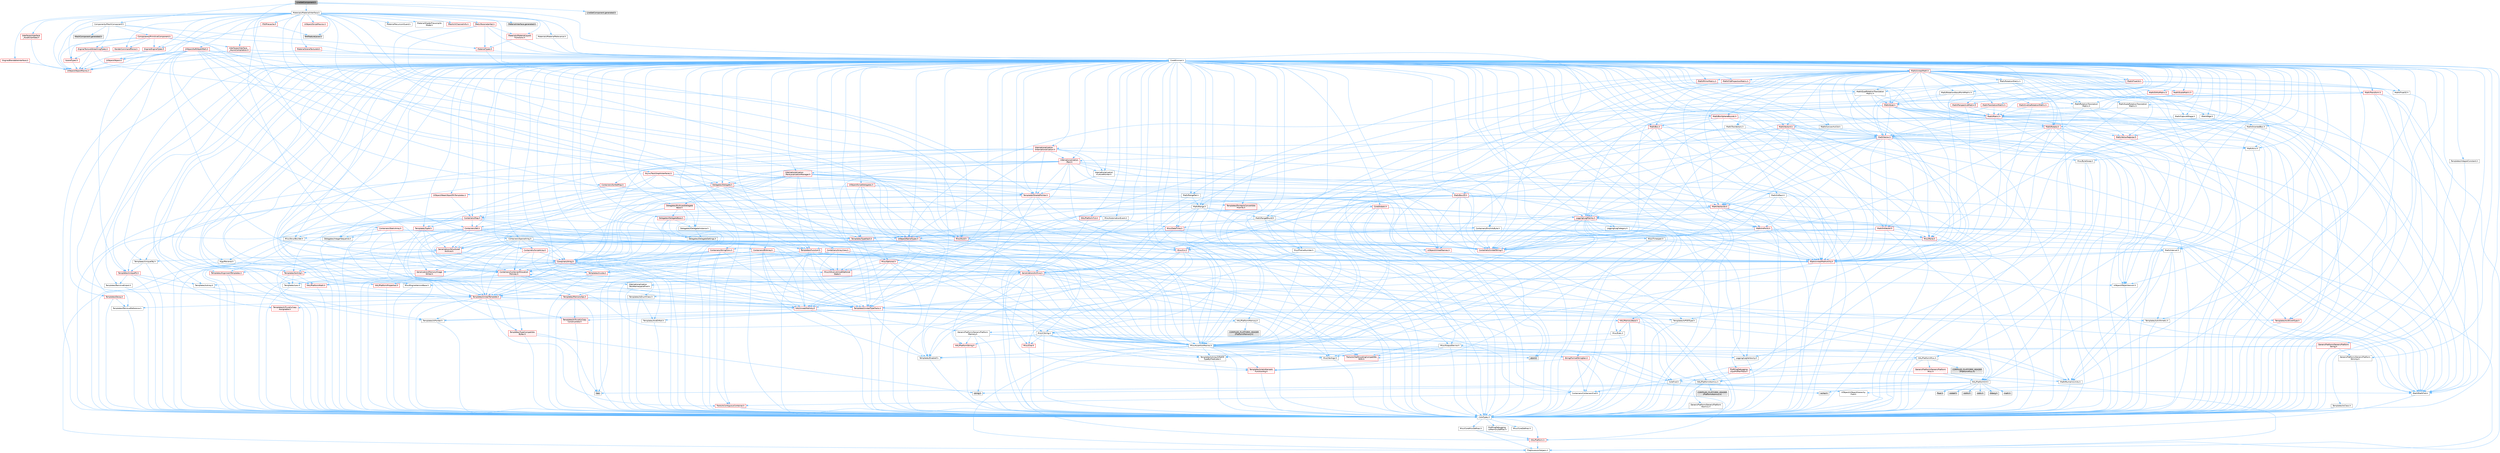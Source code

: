 digraph "LineSetComponent.h"
{
 // INTERACTIVE_SVG=YES
 // LATEX_PDF_SIZE
  bgcolor="transparent";
  edge [fontname=Helvetica,fontsize=10,labelfontname=Helvetica,labelfontsize=10];
  node [fontname=Helvetica,fontsize=10,shape=box,height=0.2,width=0.4];
  Node1 [id="Node000001",label="LineSetComponent.h",height=0.2,width=0.4,color="gray40", fillcolor="grey60", style="filled", fontcolor="black",tooltip=" "];
  Node1 -> Node2 [id="edge1_Node000001_Node000002",color="steelblue1",style="solid",tooltip=" "];
  Node2 [id="Node000002",label="CoreMinimal.h",height=0.2,width=0.4,color="grey40", fillcolor="white", style="filled",URL="$d7/d67/CoreMinimal_8h.html",tooltip=" "];
  Node2 -> Node3 [id="edge2_Node000002_Node000003",color="steelblue1",style="solid",tooltip=" "];
  Node3 [id="Node000003",label="CoreTypes.h",height=0.2,width=0.4,color="grey40", fillcolor="white", style="filled",URL="$dc/dec/CoreTypes_8h.html",tooltip=" "];
  Node3 -> Node4 [id="edge3_Node000003_Node000004",color="steelblue1",style="solid",tooltip=" "];
  Node4 [id="Node000004",label="HAL/Platform.h",height=0.2,width=0.4,color="red", fillcolor="#FFF0F0", style="filled",URL="$d9/dd0/Platform_8h.html",tooltip=" "];
  Node4 -> Node8 [id="edge4_Node000004_Node000008",color="steelblue1",style="solid",tooltip=" "];
  Node8 [id="Node000008",label="PreprocessorHelpers.h",height=0.2,width=0.4,color="grey40", fillcolor="white", style="filled",URL="$db/ddb/PreprocessorHelpers_8h.html",tooltip=" "];
  Node3 -> Node14 [id="edge5_Node000003_Node000014",color="steelblue1",style="solid",tooltip=" "];
  Node14 [id="Node000014",label="ProfilingDebugging\l/UMemoryDefines.h",height=0.2,width=0.4,color="grey40", fillcolor="white", style="filled",URL="$d2/da2/UMemoryDefines_8h.html",tooltip=" "];
  Node3 -> Node15 [id="edge6_Node000003_Node000015",color="steelblue1",style="solid",tooltip=" "];
  Node15 [id="Node000015",label="Misc/CoreMiscDefines.h",height=0.2,width=0.4,color="grey40", fillcolor="white", style="filled",URL="$da/d38/CoreMiscDefines_8h.html",tooltip=" "];
  Node15 -> Node4 [id="edge7_Node000015_Node000004",color="steelblue1",style="solid",tooltip=" "];
  Node15 -> Node8 [id="edge8_Node000015_Node000008",color="steelblue1",style="solid",tooltip=" "];
  Node3 -> Node16 [id="edge9_Node000003_Node000016",color="steelblue1",style="solid",tooltip=" "];
  Node16 [id="Node000016",label="Misc/CoreDefines.h",height=0.2,width=0.4,color="grey40", fillcolor="white", style="filled",URL="$d3/dd2/CoreDefines_8h.html",tooltip=" "];
  Node2 -> Node17 [id="edge10_Node000002_Node000017",color="steelblue1",style="solid",tooltip=" "];
  Node17 [id="Node000017",label="CoreFwd.h",height=0.2,width=0.4,color="grey40", fillcolor="white", style="filled",URL="$d1/d1e/CoreFwd_8h.html",tooltip=" "];
  Node17 -> Node3 [id="edge11_Node000017_Node000003",color="steelblue1",style="solid",tooltip=" "];
  Node17 -> Node18 [id="edge12_Node000017_Node000018",color="steelblue1",style="solid",tooltip=" "];
  Node18 [id="Node000018",label="Containers/ContainersFwd.h",height=0.2,width=0.4,color="grey40", fillcolor="white", style="filled",URL="$d4/d0a/ContainersFwd_8h.html",tooltip=" "];
  Node18 -> Node4 [id="edge13_Node000018_Node000004",color="steelblue1",style="solid",tooltip=" "];
  Node18 -> Node3 [id="edge14_Node000018_Node000003",color="steelblue1",style="solid",tooltip=" "];
  Node18 -> Node19 [id="edge15_Node000018_Node000019",color="steelblue1",style="solid",tooltip=" "];
  Node19 [id="Node000019",label="Traits/IsContiguousContainer.h",height=0.2,width=0.4,color="red", fillcolor="#FFF0F0", style="filled",URL="$d5/d3c/IsContiguousContainer_8h.html",tooltip=" "];
  Node19 -> Node3 [id="edge16_Node000019_Node000003",color="steelblue1",style="solid",tooltip=" "];
  Node17 -> Node22 [id="edge17_Node000017_Node000022",color="steelblue1",style="solid",tooltip=" "];
  Node22 [id="Node000022",label="Math/MathFwd.h",height=0.2,width=0.4,color="grey40", fillcolor="white", style="filled",URL="$d2/d10/MathFwd_8h.html",tooltip=" "];
  Node22 -> Node4 [id="edge18_Node000022_Node000004",color="steelblue1",style="solid",tooltip=" "];
  Node17 -> Node23 [id="edge19_Node000017_Node000023",color="steelblue1",style="solid",tooltip=" "];
  Node23 [id="Node000023",label="UObject/UObjectHierarchy\lFwd.h",height=0.2,width=0.4,color="grey40", fillcolor="white", style="filled",URL="$d3/d13/UObjectHierarchyFwd_8h.html",tooltip=" "];
  Node2 -> Node23 [id="edge20_Node000002_Node000023",color="steelblue1",style="solid",tooltip=" "];
  Node2 -> Node18 [id="edge21_Node000002_Node000018",color="steelblue1",style="solid",tooltip=" "];
  Node2 -> Node24 [id="edge22_Node000002_Node000024",color="steelblue1",style="solid",tooltip=" "];
  Node24 [id="Node000024",label="Misc/VarArgs.h",height=0.2,width=0.4,color="grey40", fillcolor="white", style="filled",URL="$d5/d6f/VarArgs_8h.html",tooltip=" "];
  Node24 -> Node3 [id="edge23_Node000024_Node000003",color="steelblue1",style="solid",tooltip=" "];
  Node2 -> Node25 [id="edge24_Node000002_Node000025",color="steelblue1",style="solid",tooltip=" "];
  Node25 [id="Node000025",label="Logging/LogVerbosity.h",height=0.2,width=0.4,color="grey40", fillcolor="white", style="filled",URL="$d2/d8f/LogVerbosity_8h.html",tooltip=" "];
  Node25 -> Node3 [id="edge25_Node000025_Node000003",color="steelblue1",style="solid",tooltip=" "];
  Node2 -> Node26 [id="edge26_Node000002_Node000026",color="steelblue1",style="solid",tooltip=" "];
  Node26 [id="Node000026",label="Misc/OutputDevice.h",height=0.2,width=0.4,color="grey40", fillcolor="white", style="filled",URL="$d7/d32/OutputDevice_8h.html",tooltip=" "];
  Node26 -> Node17 [id="edge27_Node000026_Node000017",color="steelblue1",style="solid",tooltip=" "];
  Node26 -> Node3 [id="edge28_Node000026_Node000003",color="steelblue1",style="solid",tooltip=" "];
  Node26 -> Node25 [id="edge29_Node000026_Node000025",color="steelblue1",style="solid",tooltip=" "];
  Node26 -> Node24 [id="edge30_Node000026_Node000024",color="steelblue1",style="solid",tooltip=" "];
  Node26 -> Node27 [id="edge31_Node000026_Node000027",color="steelblue1",style="solid",tooltip=" "];
  Node27 [id="Node000027",label="Templates/IsArrayOrRefOf\lTypeByPredicate.h",height=0.2,width=0.4,color="grey40", fillcolor="white", style="filled",URL="$d6/da1/IsArrayOrRefOfTypeByPredicate_8h.html",tooltip=" "];
  Node27 -> Node3 [id="edge32_Node000027_Node000003",color="steelblue1",style="solid",tooltip=" "];
  Node26 -> Node28 [id="edge33_Node000026_Node000028",color="steelblue1",style="solid",tooltip=" "];
  Node28 [id="Node000028",label="Templates/IsValidVariadic\lFunctionArg.h",height=0.2,width=0.4,color="red", fillcolor="#FFF0F0", style="filled",URL="$d0/dc8/IsValidVariadicFunctionArg_8h.html",tooltip=" "];
  Node28 -> Node3 [id="edge34_Node000028_Node000003",color="steelblue1",style="solid",tooltip=" "];
  Node26 -> Node30 [id="edge35_Node000026_Node000030",color="steelblue1",style="solid",tooltip=" "];
  Node30 [id="Node000030",label="Traits/IsCharEncodingCompatible\lWith.h",height=0.2,width=0.4,color="red", fillcolor="#FFF0F0", style="filled",URL="$df/dd1/IsCharEncodingCompatibleWith_8h.html",tooltip=" "];
  Node2 -> Node32 [id="edge36_Node000002_Node000032",color="steelblue1",style="solid",tooltip=" "];
  Node32 [id="Node000032",label="HAL/PlatformCrt.h",height=0.2,width=0.4,color="grey40", fillcolor="white", style="filled",URL="$d8/d75/PlatformCrt_8h.html",tooltip=" "];
  Node32 -> Node33 [id="edge37_Node000032_Node000033",color="steelblue1",style="solid",tooltip=" "];
  Node33 [id="Node000033",label="new",height=0.2,width=0.4,color="grey60", fillcolor="#E0E0E0", style="filled",tooltip=" "];
  Node32 -> Node34 [id="edge38_Node000032_Node000034",color="steelblue1",style="solid",tooltip=" "];
  Node34 [id="Node000034",label="wchar.h",height=0.2,width=0.4,color="grey60", fillcolor="#E0E0E0", style="filled",tooltip=" "];
  Node32 -> Node35 [id="edge39_Node000032_Node000035",color="steelblue1",style="solid",tooltip=" "];
  Node35 [id="Node000035",label="stddef.h",height=0.2,width=0.4,color="grey60", fillcolor="#E0E0E0", style="filled",tooltip=" "];
  Node32 -> Node36 [id="edge40_Node000032_Node000036",color="steelblue1",style="solid",tooltip=" "];
  Node36 [id="Node000036",label="stdlib.h",height=0.2,width=0.4,color="grey60", fillcolor="#E0E0E0", style="filled",tooltip=" "];
  Node32 -> Node37 [id="edge41_Node000032_Node000037",color="steelblue1",style="solid",tooltip=" "];
  Node37 [id="Node000037",label="stdio.h",height=0.2,width=0.4,color="grey60", fillcolor="#E0E0E0", style="filled",tooltip=" "];
  Node32 -> Node38 [id="edge42_Node000032_Node000038",color="steelblue1",style="solid",tooltip=" "];
  Node38 [id="Node000038",label="stdarg.h",height=0.2,width=0.4,color="grey60", fillcolor="#E0E0E0", style="filled",tooltip=" "];
  Node32 -> Node39 [id="edge43_Node000032_Node000039",color="steelblue1",style="solid",tooltip=" "];
  Node39 [id="Node000039",label="math.h",height=0.2,width=0.4,color="grey60", fillcolor="#E0E0E0", style="filled",tooltip=" "];
  Node32 -> Node40 [id="edge44_Node000032_Node000040",color="steelblue1",style="solid",tooltip=" "];
  Node40 [id="Node000040",label="float.h",height=0.2,width=0.4,color="grey60", fillcolor="#E0E0E0", style="filled",tooltip=" "];
  Node32 -> Node41 [id="edge45_Node000032_Node000041",color="steelblue1",style="solid",tooltip=" "];
  Node41 [id="Node000041",label="string.h",height=0.2,width=0.4,color="grey60", fillcolor="#E0E0E0", style="filled",tooltip=" "];
  Node2 -> Node42 [id="edge46_Node000002_Node000042",color="steelblue1",style="solid",tooltip=" "];
  Node42 [id="Node000042",label="HAL/PlatformMisc.h",height=0.2,width=0.4,color="grey40", fillcolor="white", style="filled",URL="$d0/df5/PlatformMisc_8h.html",tooltip=" "];
  Node42 -> Node3 [id="edge47_Node000042_Node000003",color="steelblue1",style="solid",tooltip=" "];
  Node42 -> Node43 [id="edge48_Node000042_Node000043",color="steelblue1",style="solid",tooltip=" "];
  Node43 [id="Node000043",label="GenericPlatform/GenericPlatform\lMisc.h",height=0.2,width=0.4,color="red", fillcolor="#FFF0F0", style="filled",URL="$db/d9a/GenericPlatformMisc_8h.html",tooltip=" "];
  Node43 -> Node17 [id="edge49_Node000043_Node000017",color="steelblue1",style="solid",tooltip=" "];
  Node43 -> Node3 [id="edge50_Node000043_Node000003",color="steelblue1",style="solid",tooltip=" "];
  Node43 -> Node32 [id="edge51_Node000043_Node000032",color="steelblue1",style="solid",tooltip=" "];
  Node43 -> Node47 [id="edge52_Node000043_Node000047",color="steelblue1",style="solid",tooltip=" "];
  Node47 [id="Node000047",label="Math/NumericLimits.h",height=0.2,width=0.4,color="grey40", fillcolor="white", style="filled",URL="$df/d1b/NumericLimits_8h.html",tooltip=" "];
  Node47 -> Node3 [id="edge53_Node000047_Node000003",color="steelblue1",style="solid",tooltip=" "];
  Node42 -> Node52 [id="edge54_Node000042_Node000052",color="steelblue1",style="solid",tooltip=" "];
  Node52 [id="Node000052",label="COMPILED_PLATFORM_HEADER\l(PlatformMisc.h)",height=0.2,width=0.4,color="grey60", fillcolor="#E0E0E0", style="filled",tooltip=" "];
  Node42 -> Node53 [id="edge55_Node000042_Node000053",color="steelblue1",style="solid",tooltip=" "];
  Node53 [id="Node000053",label="ProfilingDebugging\l/CpuProfilerTrace.h",height=0.2,width=0.4,color="red", fillcolor="#FFF0F0", style="filled",URL="$da/dcb/CpuProfilerTrace_8h.html",tooltip=" "];
  Node53 -> Node3 [id="edge56_Node000053_Node000003",color="steelblue1",style="solid",tooltip=" "];
  Node53 -> Node18 [id="edge57_Node000053_Node000018",color="steelblue1",style="solid",tooltip=" "];
  Node53 -> Node54 [id="edge58_Node000053_Node000054",color="steelblue1",style="solid",tooltip=" "];
  Node54 [id="Node000054",label="HAL/PlatformAtomics.h",height=0.2,width=0.4,color="grey40", fillcolor="white", style="filled",URL="$d3/d36/PlatformAtomics_8h.html",tooltip=" "];
  Node54 -> Node3 [id="edge59_Node000054_Node000003",color="steelblue1",style="solid",tooltip=" "];
  Node54 -> Node55 [id="edge60_Node000054_Node000055",color="steelblue1",style="solid",tooltip=" "];
  Node55 [id="Node000055",label="GenericPlatform/GenericPlatform\lAtomics.h",height=0.2,width=0.4,color="grey40", fillcolor="white", style="filled",URL="$da/d72/GenericPlatformAtomics_8h.html",tooltip=" "];
  Node55 -> Node3 [id="edge61_Node000055_Node000003",color="steelblue1",style="solid",tooltip=" "];
  Node54 -> Node56 [id="edge62_Node000054_Node000056",color="steelblue1",style="solid",tooltip=" "];
  Node56 [id="Node000056",label="COMPILED_PLATFORM_HEADER\l(PlatformAtomics.h)",height=0.2,width=0.4,color="grey60", fillcolor="#E0E0E0", style="filled",tooltip=" "];
  Node53 -> Node8 [id="edge63_Node000053_Node000008",color="steelblue1",style="solid",tooltip=" "];
  Node2 -> Node61 [id="edge64_Node000002_Node000061",color="steelblue1",style="solid",tooltip=" "];
  Node61 [id="Node000061",label="Misc/AssertionMacros.h",height=0.2,width=0.4,color="grey40", fillcolor="white", style="filled",URL="$d0/dfa/AssertionMacros_8h.html",tooltip=" "];
  Node61 -> Node3 [id="edge65_Node000061_Node000003",color="steelblue1",style="solid",tooltip=" "];
  Node61 -> Node4 [id="edge66_Node000061_Node000004",color="steelblue1",style="solid",tooltip=" "];
  Node61 -> Node42 [id="edge67_Node000061_Node000042",color="steelblue1",style="solid",tooltip=" "];
  Node61 -> Node8 [id="edge68_Node000061_Node000008",color="steelblue1",style="solid",tooltip=" "];
  Node61 -> Node62 [id="edge69_Node000061_Node000062",color="steelblue1",style="solid",tooltip=" "];
  Node62 [id="Node000062",label="Templates/EnableIf.h",height=0.2,width=0.4,color="grey40", fillcolor="white", style="filled",URL="$d7/d60/EnableIf_8h.html",tooltip=" "];
  Node62 -> Node3 [id="edge70_Node000062_Node000003",color="steelblue1",style="solid",tooltip=" "];
  Node61 -> Node27 [id="edge71_Node000061_Node000027",color="steelblue1",style="solid",tooltip=" "];
  Node61 -> Node28 [id="edge72_Node000061_Node000028",color="steelblue1",style="solid",tooltip=" "];
  Node61 -> Node30 [id="edge73_Node000061_Node000030",color="steelblue1",style="solid",tooltip=" "];
  Node61 -> Node24 [id="edge74_Node000061_Node000024",color="steelblue1",style="solid",tooltip=" "];
  Node61 -> Node63 [id="edge75_Node000061_Node000063",color="steelblue1",style="solid",tooltip=" "];
  Node63 [id="Node000063",label="String/FormatStringSan.h",height=0.2,width=0.4,color="red", fillcolor="#FFF0F0", style="filled",URL="$d3/d8b/FormatStringSan_8h.html",tooltip=" "];
  Node63 -> Node3 [id="edge76_Node000063_Node000003",color="steelblue1",style="solid",tooltip=" "];
  Node63 -> Node28 [id="edge77_Node000063_Node000028",color="steelblue1",style="solid",tooltip=" "];
  Node63 -> Node18 [id="edge78_Node000063_Node000018",color="steelblue1",style="solid",tooltip=" "];
  Node61 -> Node69 [id="edge79_Node000061_Node000069",color="steelblue1",style="solid",tooltip=" "];
  Node69 [id="Node000069",label="atomic",height=0.2,width=0.4,color="grey60", fillcolor="#E0E0E0", style="filled",tooltip=" "];
  Node2 -> Node70 [id="edge80_Node000002_Node000070",color="steelblue1",style="solid",tooltip=" "];
  Node70 [id="Node000070",label="Templates/IsPointer.h",height=0.2,width=0.4,color="grey40", fillcolor="white", style="filled",URL="$d7/d05/IsPointer_8h.html",tooltip=" "];
  Node70 -> Node3 [id="edge81_Node000070_Node000003",color="steelblue1",style="solid",tooltip=" "];
  Node2 -> Node71 [id="edge82_Node000002_Node000071",color="steelblue1",style="solid",tooltip=" "];
  Node71 [id="Node000071",label="HAL/PlatformMemory.h",height=0.2,width=0.4,color="grey40", fillcolor="white", style="filled",URL="$de/d68/PlatformMemory_8h.html",tooltip=" "];
  Node71 -> Node3 [id="edge83_Node000071_Node000003",color="steelblue1",style="solid",tooltip=" "];
  Node71 -> Node72 [id="edge84_Node000071_Node000072",color="steelblue1",style="solid",tooltip=" "];
  Node72 [id="Node000072",label="GenericPlatform/GenericPlatform\lMemory.h",height=0.2,width=0.4,color="grey40", fillcolor="white", style="filled",URL="$dd/d22/GenericPlatformMemory_8h.html",tooltip=" "];
  Node72 -> Node17 [id="edge85_Node000072_Node000017",color="steelblue1",style="solid",tooltip=" "];
  Node72 -> Node3 [id="edge86_Node000072_Node000003",color="steelblue1",style="solid",tooltip=" "];
  Node72 -> Node73 [id="edge87_Node000072_Node000073",color="steelblue1",style="solid",tooltip=" "];
  Node73 [id="Node000073",label="HAL/PlatformString.h",height=0.2,width=0.4,color="red", fillcolor="#FFF0F0", style="filled",URL="$db/db5/PlatformString_8h.html",tooltip=" "];
  Node73 -> Node3 [id="edge88_Node000073_Node000003",color="steelblue1",style="solid",tooltip=" "];
  Node72 -> Node41 [id="edge89_Node000072_Node000041",color="steelblue1",style="solid",tooltip=" "];
  Node72 -> Node34 [id="edge90_Node000072_Node000034",color="steelblue1",style="solid",tooltip=" "];
  Node71 -> Node75 [id="edge91_Node000071_Node000075",color="steelblue1",style="solid",tooltip=" "];
  Node75 [id="Node000075",label="COMPILED_PLATFORM_HEADER\l(PlatformMemory.h)",height=0.2,width=0.4,color="grey60", fillcolor="#E0E0E0", style="filled",tooltip=" "];
  Node2 -> Node54 [id="edge92_Node000002_Node000054",color="steelblue1",style="solid",tooltip=" "];
  Node2 -> Node76 [id="edge93_Node000002_Node000076",color="steelblue1",style="solid",tooltip=" "];
  Node76 [id="Node000076",label="Misc/Exec.h",height=0.2,width=0.4,color="grey40", fillcolor="white", style="filled",URL="$de/ddb/Exec_8h.html",tooltip=" "];
  Node76 -> Node3 [id="edge94_Node000076_Node000003",color="steelblue1",style="solid",tooltip=" "];
  Node76 -> Node61 [id="edge95_Node000076_Node000061",color="steelblue1",style="solid",tooltip=" "];
  Node2 -> Node77 [id="edge96_Node000002_Node000077",color="steelblue1",style="solid",tooltip=" "];
  Node77 [id="Node000077",label="HAL/MemoryBase.h",height=0.2,width=0.4,color="red", fillcolor="#FFF0F0", style="filled",URL="$d6/d9f/MemoryBase_8h.html",tooltip=" "];
  Node77 -> Node3 [id="edge97_Node000077_Node000003",color="steelblue1",style="solid",tooltip=" "];
  Node77 -> Node54 [id="edge98_Node000077_Node000054",color="steelblue1",style="solid",tooltip=" "];
  Node77 -> Node32 [id="edge99_Node000077_Node000032",color="steelblue1",style="solid",tooltip=" "];
  Node77 -> Node76 [id="edge100_Node000077_Node000076",color="steelblue1",style="solid",tooltip=" "];
  Node77 -> Node26 [id="edge101_Node000077_Node000026",color="steelblue1",style="solid",tooltip=" "];
  Node2 -> Node87 [id="edge102_Node000002_Node000087",color="steelblue1",style="solid",tooltip=" "];
  Node87 [id="Node000087",label="HAL/UnrealMemory.h",height=0.2,width=0.4,color="red", fillcolor="#FFF0F0", style="filled",URL="$d9/d96/UnrealMemory_8h.html",tooltip=" "];
  Node87 -> Node3 [id="edge103_Node000087_Node000003",color="steelblue1",style="solid",tooltip=" "];
  Node87 -> Node72 [id="edge104_Node000087_Node000072",color="steelblue1",style="solid",tooltip=" "];
  Node87 -> Node77 [id="edge105_Node000087_Node000077",color="steelblue1",style="solid",tooltip=" "];
  Node87 -> Node71 [id="edge106_Node000087_Node000071",color="steelblue1",style="solid",tooltip=" "];
  Node87 -> Node70 [id="edge107_Node000087_Node000070",color="steelblue1",style="solid",tooltip=" "];
  Node2 -> Node89 [id="edge108_Node000002_Node000089",color="steelblue1",style="solid",tooltip=" "];
  Node89 [id="Node000089",label="Templates/IsArithmetic.h",height=0.2,width=0.4,color="grey40", fillcolor="white", style="filled",URL="$d2/d5d/IsArithmetic_8h.html",tooltip=" "];
  Node89 -> Node3 [id="edge109_Node000089_Node000003",color="steelblue1",style="solid",tooltip=" "];
  Node2 -> Node83 [id="edge110_Node000002_Node000083",color="steelblue1",style="solid",tooltip=" "];
  Node83 [id="Node000083",label="Templates/AndOrNot.h",height=0.2,width=0.4,color="grey40", fillcolor="white", style="filled",URL="$db/d0a/AndOrNot_8h.html",tooltip=" "];
  Node83 -> Node3 [id="edge111_Node000083_Node000003",color="steelblue1",style="solid",tooltip=" "];
  Node2 -> Node90 [id="edge112_Node000002_Node000090",color="steelblue1",style="solid",tooltip=" "];
  Node90 [id="Node000090",label="Templates/IsPODType.h",height=0.2,width=0.4,color="grey40", fillcolor="white", style="filled",URL="$d7/db1/IsPODType_8h.html",tooltip=" "];
  Node90 -> Node3 [id="edge113_Node000090_Node000003",color="steelblue1",style="solid",tooltip=" "];
  Node2 -> Node91 [id="edge114_Node000002_Node000091",color="steelblue1",style="solid",tooltip=" "];
  Node91 [id="Node000091",label="Templates/IsUECoreType.h",height=0.2,width=0.4,color="red", fillcolor="#FFF0F0", style="filled",URL="$d1/db8/IsUECoreType_8h.html",tooltip=" "];
  Node91 -> Node3 [id="edge115_Node000091_Node000003",color="steelblue1",style="solid",tooltip=" "];
  Node2 -> Node84 [id="edge116_Node000002_Node000084",color="steelblue1",style="solid",tooltip=" "];
  Node84 [id="Node000084",label="Templates/IsTriviallyCopy\lConstructible.h",height=0.2,width=0.4,color="red", fillcolor="#FFF0F0", style="filled",URL="$d3/d78/IsTriviallyCopyConstructible_8h.html",tooltip=" "];
  Node84 -> Node3 [id="edge117_Node000084_Node000003",color="steelblue1",style="solid",tooltip=" "];
  Node2 -> Node92 [id="edge118_Node000002_Node000092",color="steelblue1",style="solid",tooltip=" "];
  Node92 [id="Node000092",label="Templates/UnrealTypeTraits.h",height=0.2,width=0.4,color="red", fillcolor="#FFF0F0", style="filled",URL="$d2/d2d/UnrealTypeTraits_8h.html",tooltip=" "];
  Node92 -> Node3 [id="edge119_Node000092_Node000003",color="steelblue1",style="solid",tooltip=" "];
  Node92 -> Node70 [id="edge120_Node000092_Node000070",color="steelblue1",style="solid",tooltip=" "];
  Node92 -> Node61 [id="edge121_Node000092_Node000061",color="steelblue1",style="solid",tooltip=" "];
  Node92 -> Node83 [id="edge122_Node000092_Node000083",color="steelblue1",style="solid",tooltip=" "];
  Node92 -> Node62 [id="edge123_Node000092_Node000062",color="steelblue1",style="solid",tooltip=" "];
  Node92 -> Node89 [id="edge124_Node000092_Node000089",color="steelblue1",style="solid",tooltip=" "];
  Node92 -> Node90 [id="edge125_Node000092_Node000090",color="steelblue1",style="solid",tooltip=" "];
  Node92 -> Node91 [id="edge126_Node000092_Node000091",color="steelblue1",style="solid",tooltip=" "];
  Node92 -> Node84 [id="edge127_Node000092_Node000084",color="steelblue1",style="solid",tooltip=" "];
  Node2 -> Node62 [id="edge128_Node000002_Node000062",color="steelblue1",style="solid",tooltip=" "];
  Node2 -> Node94 [id="edge129_Node000002_Node000094",color="steelblue1",style="solid",tooltip=" "];
  Node94 [id="Node000094",label="Templates/RemoveReference.h",height=0.2,width=0.4,color="grey40", fillcolor="white", style="filled",URL="$da/dbe/RemoveReference_8h.html",tooltip=" "];
  Node94 -> Node3 [id="edge130_Node000094_Node000003",color="steelblue1",style="solid",tooltip=" "];
  Node2 -> Node95 [id="edge131_Node000002_Node000095",color="steelblue1",style="solid",tooltip=" "];
  Node95 [id="Node000095",label="Templates/IntegralConstant.h",height=0.2,width=0.4,color="grey40", fillcolor="white", style="filled",URL="$db/d1b/IntegralConstant_8h.html",tooltip=" "];
  Node95 -> Node3 [id="edge132_Node000095_Node000003",color="steelblue1",style="solid",tooltip=" "];
  Node2 -> Node96 [id="edge133_Node000002_Node000096",color="steelblue1",style="solid",tooltip=" "];
  Node96 [id="Node000096",label="Templates/IsClass.h",height=0.2,width=0.4,color="grey40", fillcolor="white", style="filled",URL="$db/dcb/IsClass_8h.html",tooltip=" "];
  Node96 -> Node3 [id="edge134_Node000096_Node000003",color="steelblue1",style="solid",tooltip=" "];
  Node2 -> Node97 [id="edge135_Node000002_Node000097",color="steelblue1",style="solid",tooltip=" "];
  Node97 [id="Node000097",label="Templates/TypeCompatible\lBytes.h",height=0.2,width=0.4,color="red", fillcolor="#FFF0F0", style="filled",URL="$df/d0a/TypeCompatibleBytes_8h.html",tooltip=" "];
  Node97 -> Node3 [id="edge136_Node000097_Node000003",color="steelblue1",style="solid",tooltip=" "];
  Node97 -> Node41 [id="edge137_Node000097_Node000041",color="steelblue1",style="solid",tooltip=" "];
  Node97 -> Node33 [id="edge138_Node000097_Node000033",color="steelblue1",style="solid",tooltip=" "];
  Node2 -> Node19 [id="edge139_Node000002_Node000019",color="steelblue1",style="solid",tooltip=" "];
  Node2 -> Node98 [id="edge140_Node000002_Node000098",color="steelblue1",style="solid",tooltip=" "];
  Node98 [id="Node000098",label="Templates/UnrealTemplate.h",height=0.2,width=0.4,color="red", fillcolor="#FFF0F0", style="filled",URL="$d4/d24/UnrealTemplate_8h.html",tooltip=" "];
  Node98 -> Node3 [id="edge141_Node000098_Node000003",color="steelblue1",style="solid",tooltip=" "];
  Node98 -> Node70 [id="edge142_Node000098_Node000070",color="steelblue1",style="solid",tooltip=" "];
  Node98 -> Node87 [id="edge143_Node000098_Node000087",color="steelblue1",style="solid",tooltip=" "];
  Node98 -> Node92 [id="edge144_Node000098_Node000092",color="steelblue1",style="solid",tooltip=" "];
  Node98 -> Node94 [id="edge145_Node000098_Node000094",color="steelblue1",style="solid",tooltip=" "];
  Node98 -> Node97 [id="edge146_Node000098_Node000097",color="steelblue1",style="solid",tooltip=" "];
  Node98 -> Node19 [id="edge147_Node000098_Node000019",color="steelblue1",style="solid",tooltip=" "];
  Node2 -> Node47 [id="edge148_Node000002_Node000047",color="steelblue1",style="solid",tooltip=" "];
  Node2 -> Node102 [id="edge149_Node000002_Node000102",color="steelblue1",style="solid",tooltip=" "];
  Node102 [id="Node000102",label="HAL/PlatformMath.h",height=0.2,width=0.4,color="red", fillcolor="#FFF0F0", style="filled",URL="$dc/d53/PlatformMath_8h.html",tooltip=" "];
  Node102 -> Node3 [id="edge150_Node000102_Node000003",color="steelblue1",style="solid",tooltip=" "];
  Node2 -> Node85 [id="edge151_Node000002_Node000085",color="steelblue1",style="solid",tooltip=" "];
  Node85 [id="Node000085",label="Templates/IsTriviallyCopy\lAssignable.h",height=0.2,width=0.4,color="red", fillcolor="#FFF0F0", style="filled",URL="$d2/df2/IsTriviallyCopyAssignable_8h.html",tooltip=" "];
  Node85 -> Node3 [id="edge152_Node000085_Node000003",color="steelblue1",style="solid",tooltip=" "];
  Node2 -> Node110 [id="edge153_Node000002_Node000110",color="steelblue1",style="solid",tooltip=" "];
  Node110 [id="Node000110",label="Templates/MemoryOps.h",height=0.2,width=0.4,color="red", fillcolor="#FFF0F0", style="filled",URL="$db/dea/MemoryOps_8h.html",tooltip=" "];
  Node110 -> Node3 [id="edge154_Node000110_Node000003",color="steelblue1",style="solid",tooltip=" "];
  Node110 -> Node87 [id="edge155_Node000110_Node000087",color="steelblue1",style="solid",tooltip=" "];
  Node110 -> Node85 [id="edge156_Node000110_Node000085",color="steelblue1",style="solid",tooltip=" "];
  Node110 -> Node84 [id="edge157_Node000110_Node000084",color="steelblue1",style="solid",tooltip=" "];
  Node110 -> Node92 [id="edge158_Node000110_Node000092",color="steelblue1",style="solid",tooltip=" "];
  Node110 -> Node33 [id="edge159_Node000110_Node000033",color="steelblue1",style="solid",tooltip=" "];
  Node2 -> Node111 [id="edge160_Node000002_Node000111",color="steelblue1",style="solid",tooltip=" "];
  Node111 [id="Node000111",label="Containers/ContainerAllocation\lPolicies.h",height=0.2,width=0.4,color="red", fillcolor="#FFF0F0", style="filled",URL="$d7/dff/ContainerAllocationPolicies_8h.html",tooltip=" "];
  Node111 -> Node3 [id="edge161_Node000111_Node000003",color="steelblue1",style="solid",tooltip=" "];
  Node111 -> Node111 [id="edge162_Node000111_Node000111",color="steelblue1",style="solid",tooltip=" "];
  Node111 -> Node102 [id="edge163_Node000111_Node000102",color="steelblue1",style="solid",tooltip=" "];
  Node111 -> Node87 [id="edge164_Node000111_Node000087",color="steelblue1",style="solid",tooltip=" "];
  Node111 -> Node47 [id="edge165_Node000111_Node000047",color="steelblue1",style="solid",tooltip=" "];
  Node111 -> Node61 [id="edge166_Node000111_Node000061",color="steelblue1",style="solid",tooltip=" "];
  Node111 -> Node110 [id="edge167_Node000111_Node000110",color="steelblue1",style="solid",tooltip=" "];
  Node111 -> Node97 [id="edge168_Node000111_Node000097",color="steelblue1",style="solid",tooltip=" "];
  Node2 -> Node114 [id="edge169_Node000002_Node000114",color="steelblue1",style="solid",tooltip=" "];
  Node114 [id="Node000114",label="Templates/IsEnumClass.h",height=0.2,width=0.4,color="grey40", fillcolor="white", style="filled",URL="$d7/d15/IsEnumClass_8h.html",tooltip=" "];
  Node114 -> Node3 [id="edge170_Node000114_Node000003",color="steelblue1",style="solid",tooltip=" "];
  Node114 -> Node83 [id="edge171_Node000114_Node000083",color="steelblue1",style="solid",tooltip=" "];
  Node2 -> Node115 [id="edge172_Node000002_Node000115",color="steelblue1",style="solid",tooltip=" "];
  Node115 [id="Node000115",label="HAL/PlatformProperties.h",height=0.2,width=0.4,color="red", fillcolor="#FFF0F0", style="filled",URL="$d9/db0/PlatformProperties_8h.html",tooltip=" "];
  Node115 -> Node3 [id="edge173_Node000115_Node000003",color="steelblue1",style="solid",tooltip=" "];
  Node2 -> Node118 [id="edge174_Node000002_Node000118",color="steelblue1",style="solid",tooltip=" "];
  Node118 [id="Node000118",label="Misc/EngineVersionBase.h",height=0.2,width=0.4,color="grey40", fillcolor="white", style="filled",URL="$d5/d2b/EngineVersionBase_8h.html",tooltip=" "];
  Node118 -> Node3 [id="edge175_Node000118_Node000003",color="steelblue1",style="solid",tooltip=" "];
  Node2 -> Node119 [id="edge176_Node000002_Node000119",color="steelblue1",style="solid",tooltip=" "];
  Node119 [id="Node000119",label="Internationalization\l/TextNamespaceFwd.h",height=0.2,width=0.4,color="grey40", fillcolor="white", style="filled",URL="$d8/d97/TextNamespaceFwd_8h.html",tooltip=" "];
  Node119 -> Node3 [id="edge177_Node000119_Node000003",color="steelblue1",style="solid",tooltip=" "];
  Node2 -> Node120 [id="edge178_Node000002_Node000120",color="steelblue1",style="solid",tooltip=" "];
  Node120 [id="Node000120",label="Serialization/Archive.h",height=0.2,width=0.4,color="red", fillcolor="#FFF0F0", style="filled",URL="$d7/d3b/Archive_8h.html",tooltip=" "];
  Node120 -> Node17 [id="edge179_Node000120_Node000017",color="steelblue1",style="solid",tooltip=" "];
  Node120 -> Node3 [id="edge180_Node000120_Node000003",color="steelblue1",style="solid",tooltip=" "];
  Node120 -> Node115 [id="edge181_Node000120_Node000115",color="steelblue1",style="solid",tooltip=" "];
  Node120 -> Node119 [id="edge182_Node000120_Node000119",color="steelblue1",style="solid",tooltip=" "];
  Node120 -> Node22 [id="edge183_Node000120_Node000022",color="steelblue1",style="solid",tooltip=" "];
  Node120 -> Node61 [id="edge184_Node000120_Node000061",color="steelblue1",style="solid",tooltip=" "];
  Node120 -> Node118 [id="edge185_Node000120_Node000118",color="steelblue1",style="solid",tooltip=" "];
  Node120 -> Node24 [id="edge186_Node000120_Node000024",color="steelblue1",style="solid",tooltip=" "];
  Node120 -> Node62 [id="edge187_Node000120_Node000062",color="steelblue1",style="solid",tooltip=" "];
  Node120 -> Node27 [id="edge188_Node000120_Node000027",color="steelblue1",style="solid",tooltip=" "];
  Node120 -> Node114 [id="edge189_Node000120_Node000114",color="steelblue1",style="solid",tooltip=" "];
  Node120 -> Node28 [id="edge190_Node000120_Node000028",color="steelblue1",style="solid",tooltip=" "];
  Node120 -> Node98 [id="edge191_Node000120_Node000098",color="steelblue1",style="solid",tooltip=" "];
  Node120 -> Node30 [id="edge192_Node000120_Node000030",color="steelblue1",style="solid",tooltip=" "];
  Node120 -> Node123 [id="edge193_Node000120_Node000123",color="steelblue1",style="solid",tooltip=" "];
  Node123 [id="Node000123",label="UObject/ObjectVersion.h",height=0.2,width=0.4,color="grey40", fillcolor="white", style="filled",URL="$da/d63/ObjectVersion_8h.html",tooltip=" "];
  Node123 -> Node3 [id="edge194_Node000123_Node000003",color="steelblue1",style="solid",tooltip=" "];
  Node2 -> Node124 [id="edge195_Node000002_Node000124",color="steelblue1",style="solid",tooltip=" "];
  Node124 [id="Node000124",label="Templates/Less.h",height=0.2,width=0.4,color="grey40", fillcolor="white", style="filled",URL="$de/dc8/Less_8h.html",tooltip=" "];
  Node124 -> Node3 [id="edge196_Node000124_Node000003",color="steelblue1",style="solid",tooltip=" "];
  Node124 -> Node98 [id="edge197_Node000124_Node000098",color="steelblue1",style="solid",tooltip=" "];
  Node2 -> Node125 [id="edge198_Node000002_Node000125",color="steelblue1",style="solid",tooltip=" "];
  Node125 [id="Node000125",label="Templates/Sorting.h",height=0.2,width=0.4,color="red", fillcolor="#FFF0F0", style="filled",URL="$d3/d9e/Sorting_8h.html",tooltip=" "];
  Node125 -> Node3 [id="edge199_Node000125_Node000003",color="steelblue1",style="solid",tooltip=" "];
  Node125 -> Node102 [id="edge200_Node000125_Node000102",color="steelblue1",style="solid",tooltip=" "];
  Node125 -> Node124 [id="edge201_Node000125_Node000124",color="steelblue1",style="solid",tooltip=" "];
  Node2 -> Node136 [id="edge202_Node000002_Node000136",color="steelblue1",style="solid",tooltip=" "];
  Node136 [id="Node000136",label="Misc/Char.h",height=0.2,width=0.4,color="red", fillcolor="#FFF0F0", style="filled",URL="$d0/d58/Char_8h.html",tooltip=" "];
  Node136 -> Node3 [id="edge203_Node000136_Node000003",color="steelblue1",style="solid",tooltip=" "];
  Node2 -> Node139 [id="edge204_Node000002_Node000139",color="steelblue1",style="solid",tooltip=" "];
  Node139 [id="Node000139",label="GenericPlatform/GenericPlatform\lStricmp.h",height=0.2,width=0.4,color="grey40", fillcolor="white", style="filled",URL="$d2/d86/GenericPlatformStricmp_8h.html",tooltip=" "];
  Node139 -> Node3 [id="edge205_Node000139_Node000003",color="steelblue1",style="solid",tooltip=" "];
  Node2 -> Node140 [id="edge206_Node000002_Node000140",color="steelblue1",style="solid",tooltip=" "];
  Node140 [id="Node000140",label="GenericPlatform/GenericPlatform\lString.h",height=0.2,width=0.4,color="red", fillcolor="#FFF0F0", style="filled",URL="$dd/d20/GenericPlatformString_8h.html",tooltip=" "];
  Node140 -> Node3 [id="edge207_Node000140_Node000003",color="steelblue1",style="solid",tooltip=" "];
  Node140 -> Node139 [id="edge208_Node000140_Node000139",color="steelblue1",style="solid",tooltip=" "];
  Node140 -> Node62 [id="edge209_Node000140_Node000062",color="steelblue1",style="solid",tooltip=" "];
  Node140 -> Node30 [id="edge210_Node000140_Node000030",color="steelblue1",style="solid",tooltip=" "];
  Node2 -> Node73 [id="edge211_Node000002_Node000073",color="steelblue1",style="solid",tooltip=" "];
  Node2 -> Node143 [id="edge212_Node000002_Node000143",color="steelblue1",style="solid",tooltip=" "];
  Node143 [id="Node000143",label="Misc/CString.h",height=0.2,width=0.4,color="grey40", fillcolor="white", style="filled",URL="$d2/d49/CString_8h.html",tooltip=" "];
  Node143 -> Node3 [id="edge213_Node000143_Node000003",color="steelblue1",style="solid",tooltip=" "];
  Node143 -> Node32 [id="edge214_Node000143_Node000032",color="steelblue1",style="solid",tooltip=" "];
  Node143 -> Node73 [id="edge215_Node000143_Node000073",color="steelblue1",style="solid",tooltip=" "];
  Node143 -> Node61 [id="edge216_Node000143_Node000061",color="steelblue1",style="solid",tooltip=" "];
  Node143 -> Node136 [id="edge217_Node000143_Node000136",color="steelblue1",style="solid",tooltip=" "];
  Node143 -> Node24 [id="edge218_Node000143_Node000024",color="steelblue1",style="solid",tooltip=" "];
  Node143 -> Node27 [id="edge219_Node000143_Node000027",color="steelblue1",style="solid",tooltip=" "];
  Node143 -> Node28 [id="edge220_Node000143_Node000028",color="steelblue1",style="solid",tooltip=" "];
  Node143 -> Node30 [id="edge221_Node000143_Node000030",color="steelblue1",style="solid",tooltip=" "];
  Node2 -> Node144 [id="edge222_Node000002_Node000144",color="steelblue1",style="solid",tooltip=" "];
  Node144 [id="Node000144",label="Misc/Crc.h",height=0.2,width=0.4,color="red", fillcolor="#FFF0F0", style="filled",URL="$d4/dd2/Crc_8h.html",tooltip=" "];
  Node144 -> Node3 [id="edge223_Node000144_Node000003",color="steelblue1",style="solid",tooltip=" "];
  Node144 -> Node73 [id="edge224_Node000144_Node000073",color="steelblue1",style="solid",tooltip=" "];
  Node144 -> Node61 [id="edge225_Node000144_Node000061",color="steelblue1",style="solid",tooltip=" "];
  Node144 -> Node143 [id="edge226_Node000144_Node000143",color="steelblue1",style="solid",tooltip=" "];
  Node144 -> Node136 [id="edge227_Node000144_Node000136",color="steelblue1",style="solid",tooltip=" "];
  Node144 -> Node92 [id="edge228_Node000144_Node000092",color="steelblue1",style="solid",tooltip=" "];
  Node2 -> Node135 [id="edge229_Node000002_Node000135",color="steelblue1",style="solid",tooltip=" "];
  Node135 [id="Node000135",label="Math/UnrealMathUtility.h",height=0.2,width=0.4,color="red", fillcolor="#FFF0F0", style="filled",URL="$db/db8/UnrealMathUtility_8h.html",tooltip=" "];
  Node135 -> Node3 [id="edge230_Node000135_Node000003",color="steelblue1",style="solid",tooltip=" "];
  Node135 -> Node61 [id="edge231_Node000135_Node000061",color="steelblue1",style="solid",tooltip=" "];
  Node135 -> Node102 [id="edge232_Node000135_Node000102",color="steelblue1",style="solid",tooltip=" "];
  Node135 -> Node22 [id="edge233_Node000135_Node000022",color="steelblue1",style="solid",tooltip=" "];
  Node2 -> Node145 [id="edge234_Node000002_Node000145",color="steelblue1",style="solid",tooltip=" "];
  Node145 [id="Node000145",label="Containers/UnrealString.h",height=0.2,width=0.4,color="red", fillcolor="#FFF0F0", style="filled",URL="$d5/dba/UnrealString_8h.html",tooltip=" "];
  Node2 -> Node149 [id="edge235_Node000002_Node000149",color="steelblue1",style="solid",tooltip=" "];
  Node149 [id="Node000149",label="Containers/Array.h",height=0.2,width=0.4,color="red", fillcolor="#FFF0F0", style="filled",URL="$df/dd0/Array_8h.html",tooltip=" "];
  Node149 -> Node3 [id="edge236_Node000149_Node000003",color="steelblue1",style="solid",tooltip=" "];
  Node149 -> Node61 [id="edge237_Node000149_Node000061",color="steelblue1",style="solid",tooltip=" "];
  Node149 -> Node150 [id="edge238_Node000149_Node000150",color="steelblue1",style="solid",tooltip=" "];
  Node150 [id="Node000150",label="Misc/IntrusiveUnsetOptional\lState.h",height=0.2,width=0.4,color="red", fillcolor="#FFF0F0", style="filled",URL="$d2/d0a/IntrusiveUnsetOptionalState_8h.html",tooltip=" "];
  Node149 -> Node87 [id="edge239_Node000149_Node000087",color="steelblue1",style="solid",tooltip=" "];
  Node149 -> Node92 [id="edge240_Node000149_Node000092",color="steelblue1",style="solid",tooltip=" "];
  Node149 -> Node98 [id="edge241_Node000149_Node000098",color="steelblue1",style="solid",tooltip=" "];
  Node149 -> Node111 [id="edge242_Node000149_Node000111",color="steelblue1",style="solid",tooltip=" "];
  Node149 -> Node120 [id="edge243_Node000149_Node000120",color="steelblue1",style="solid",tooltip=" "];
  Node149 -> Node156 [id="edge244_Node000149_Node000156",color="steelblue1",style="solid",tooltip=" "];
  Node156 [id="Node000156",label="Serialization/MemoryImage\lWriter.h",height=0.2,width=0.4,color="red", fillcolor="#FFF0F0", style="filled",URL="$d0/d08/MemoryImageWriter_8h.html",tooltip=" "];
  Node156 -> Node3 [id="edge245_Node000156_Node000003",color="steelblue1",style="solid",tooltip=" "];
  Node149 -> Node128 [id="edge246_Node000149_Node000128",color="steelblue1",style="solid",tooltip=" "];
  Node128 [id="Node000128",label="Templates/Invoke.h",height=0.2,width=0.4,color="red", fillcolor="#FFF0F0", style="filled",URL="$d7/deb/Invoke_8h.html",tooltip=" "];
  Node128 -> Node3 [id="edge247_Node000128_Node000003",color="steelblue1",style="solid",tooltip=" "];
  Node128 -> Node98 [id="edge248_Node000128_Node000098",color="steelblue1",style="solid",tooltip=" "];
  Node149 -> Node124 [id="edge249_Node000149_Node000124",color="steelblue1",style="solid",tooltip=" "];
  Node149 -> Node125 [id="edge250_Node000149_Node000125",color="steelblue1",style="solid",tooltip=" "];
  Node149 -> Node172 [id="edge251_Node000149_Node000172",color="steelblue1",style="solid",tooltip=" "];
  Node172 [id="Node000172",label="Templates/AlignmentTemplates.h",height=0.2,width=0.4,color="red", fillcolor="#FFF0F0", style="filled",URL="$dd/d32/AlignmentTemplates_8h.html",tooltip=" "];
  Node172 -> Node3 [id="edge252_Node000172_Node000003",color="steelblue1",style="solid",tooltip=" "];
  Node172 -> Node70 [id="edge253_Node000172_Node000070",color="steelblue1",style="solid",tooltip=" "];
  Node2 -> Node173 [id="edge254_Node000002_Node000173",color="steelblue1",style="solid",tooltip=" "];
  Node173 [id="Node000173",label="Misc/FrameNumber.h",height=0.2,width=0.4,color="grey40", fillcolor="white", style="filled",URL="$dd/dbd/FrameNumber_8h.html",tooltip=" "];
  Node173 -> Node3 [id="edge255_Node000173_Node000003",color="steelblue1",style="solid",tooltip=" "];
  Node173 -> Node47 [id="edge256_Node000173_Node000047",color="steelblue1",style="solid",tooltip=" "];
  Node173 -> Node135 [id="edge257_Node000173_Node000135",color="steelblue1",style="solid",tooltip=" "];
  Node173 -> Node62 [id="edge258_Node000173_Node000062",color="steelblue1",style="solid",tooltip=" "];
  Node173 -> Node92 [id="edge259_Node000173_Node000092",color="steelblue1",style="solid",tooltip=" "];
  Node2 -> Node174 [id="edge260_Node000002_Node000174",color="steelblue1",style="solid",tooltip=" "];
  Node174 [id="Node000174",label="Misc/Timespan.h",height=0.2,width=0.4,color="grey40", fillcolor="white", style="filled",URL="$da/dd9/Timespan_8h.html",tooltip=" "];
  Node174 -> Node3 [id="edge261_Node000174_Node000003",color="steelblue1",style="solid",tooltip=" "];
  Node174 -> Node175 [id="edge262_Node000174_Node000175",color="steelblue1",style="solid",tooltip=" "];
  Node175 [id="Node000175",label="Math/Interval.h",height=0.2,width=0.4,color="grey40", fillcolor="white", style="filled",URL="$d1/d55/Interval_8h.html",tooltip=" "];
  Node175 -> Node3 [id="edge263_Node000175_Node000003",color="steelblue1",style="solid",tooltip=" "];
  Node175 -> Node89 [id="edge264_Node000175_Node000089",color="steelblue1",style="solid",tooltip=" "];
  Node175 -> Node92 [id="edge265_Node000175_Node000092",color="steelblue1",style="solid",tooltip=" "];
  Node175 -> Node47 [id="edge266_Node000175_Node000047",color="steelblue1",style="solid",tooltip=" "];
  Node175 -> Node135 [id="edge267_Node000175_Node000135",color="steelblue1",style="solid",tooltip=" "];
  Node174 -> Node135 [id="edge268_Node000174_Node000135",color="steelblue1",style="solid",tooltip=" "];
  Node174 -> Node61 [id="edge269_Node000174_Node000061",color="steelblue1",style="solid",tooltip=" "];
  Node2 -> Node176 [id="edge270_Node000002_Node000176",color="steelblue1",style="solid",tooltip=" "];
  Node176 [id="Node000176",label="Containers/StringConv.h",height=0.2,width=0.4,color="red", fillcolor="#FFF0F0", style="filled",URL="$d3/ddf/StringConv_8h.html",tooltip=" "];
  Node176 -> Node3 [id="edge271_Node000176_Node000003",color="steelblue1",style="solid",tooltip=" "];
  Node176 -> Node61 [id="edge272_Node000176_Node000061",color="steelblue1",style="solid",tooltip=" "];
  Node176 -> Node111 [id="edge273_Node000176_Node000111",color="steelblue1",style="solid",tooltip=" "];
  Node176 -> Node149 [id="edge274_Node000176_Node000149",color="steelblue1",style="solid",tooltip=" "];
  Node176 -> Node143 [id="edge275_Node000176_Node000143",color="steelblue1",style="solid",tooltip=" "];
  Node176 -> Node177 [id="edge276_Node000176_Node000177",color="steelblue1",style="solid",tooltip=" "];
  Node177 [id="Node000177",label="Templates/IsArray.h",height=0.2,width=0.4,color="grey40", fillcolor="white", style="filled",URL="$d8/d8d/IsArray_8h.html",tooltip=" "];
  Node177 -> Node3 [id="edge277_Node000177_Node000003",color="steelblue1",style="solid",tooltip=" "];
  Node176 -> Node98 [id="edge278_Node000176_Node000098",color="steelblue1",style="solid",tooltip=" "];
  Node176 -> Node92 [id="edge279_Node000176_Node000092",color="steelblue1",style="solid",tooltip=" "];
  Node176 -> Node30 [id="edge280_Node000176_Node000030",color="steelblue1",style="solid",tooltip=" "];
  Node176 -> Node19 [id="edge281_Node000176_Node000019",color="steelblue1",style="solid",tooltip=" "];
  Node2 -> Node178 [id="edge282_Node000002_Node000178",color="steelblue1",style="solid",tooltip=" "];
  Node178 [id="Node000178",label="UObject/UnrealNames.h",height=0.2,width=0.4,color="red", fillcolor="#FFF0F0", style="filled",URL="$d8/db1/UnrealNames_8h.html",tooltip=" "];
  Node178 -> Node3 [id="edge283_Node000178_Node000003",color="steelblue1",style="solid",tooltip=" "];
  Node2 -> Node180 [id="edge284_Node000002_Node000180",color="steelblue1",style="solid",tooltip=" "];
  Node180 [id="Node000180",label="UObject/NameTypes.h",height=0.2,width=0.4,color="red", fillcolor="#FFF0F0", style="filled",URL="$d6/d35/NameTypes_8h.html",tooltip=" "];
  Node180 -> Node3 [id="edge285_Node000180_Node000003",color="steelblue1",style="solid",tooltip=" "];
  Node180 -> Node61 [id="edge286_Node000180_Node000061",color="steelblue1",style="solid",tooltip=" "];
  Node180 -> Node87 [id="edge287_Node000180_Node000087",color="steelblue1",style="solid",tooltip=" "];
  Node180 -> Node92 [id="edge288_Node000180_Node000092",color="steelblue1",style="solid",tooltip=" "];
  Node180 -> Node98 [id="edge289_Node000180_Node000098",color="steelblue1",style="solid",tooltip=" "];
  Node180 -> Node145 [id="edge290_Node000180_Node000145",color="steelblue1",style="solid",tooltip=" "];
  Node180 -> Node176 [id="edge291_Node000180_Node000176",color="steelblue1",style="solid",tooltip=" "];
  Node180 -> Node178 [id="edge292_Node000180_Node000178",color="steelblue1",style="solid",tooltip=" "];
  Node180 -> Node150 [id="edge293_Node000180_Node000150",color="steelblue1",style="solid",tooltip=" "];
  Node2 -> Node188 [id="edge294_Node000002_Node000188",color="steelblue1",style="solid",tooltip=" "];
  Node188 [id="Node000188",label="Misc/Parse.h",height=0.2,width=0.4,color="red", fillcolor="#FFF0F0", style="filled",URL="$dc/d71/Parse_8h.html",tooltip=" "];
  Node188 -> Node145 [id="edge295_Node000188_Node000145",color="steelblue1",style="solid",tooltip=" "];
  Node188 -> Node3 [id="edge296_Node000188_Node000003",color="steelblue1",style="solid",tooltip=" "];
  Node188 -> Node32 [id="edge297_Node000188_Node000032",color="steelblue1",style="solid",tooltip=" "];
  Node188 -> Node189 [id="edge298_Node000188_Node000189",color="steelblue1",style="solid",tooltip=" "];
  Node189 [id="Node000189",label="Templates/Function.h",height=0.2,width=0.4,color="red", fillcolor="#FFF0F0", style="filled",URL="$df/df5/Function_8h.html",tooltip=" "];
  Node189 -> Node3 [id="edge299_Node000189_Node000003",color="steelblue1",style="solid",tooltip=" "];
  Node189 -> Node61 [id="edge300_Node000189_Node000061",color="steelblue1",style="solid",tooltip=" "];
  Node189 -> Node150 [id="edge301_Node000189_Node000150",color="steelblue1",style="solid",tooltip=" "];
  Node189 -> Node87 [id="edge302_Node000189_Node000087",color="steelblue1",style="solid",tooltip=" "];
  Node189 -> Node92 [id="edge303_Node000189_Node000092",color="steelblue1",style="solid",tooltip=" "];
  Node189 -> Node128 [id="edge304_Node000189_Node000128",color="steelblue1",style="solid",tooltip=" "];
  Node189 -> Node98 [id="edge305_Node000189_Node000098",color="steelblue1",style="solid",tooltip=" "];
  Node189 -> Node135 [id="edge306_Node000189_Node000135",color="steelblue1",style="solid",tooltip=" "];
  Node189 -> Node33 [id="edge307_Node000189_Node000033",color="steelblue1",style="solid",tooltip=" "];
  Node2 -> Node172 [id="edge308_Node000002_Node000172",color="steelblue1",style="solid",tooltip=" "];
  Node2 -> Node191 [id="edge309_Node000002_Node000191",color="steelblue1",style="solid",tooltip=" "];
  Node191 [id="Node000191",label="Misc/StructBuilder.h",height=0.2,width=0.4,color="grey40", fillcolor="white", style="filled",URL="$d9/db3/StructBuilder_8h.html",tooltip=" "];
  Node191 -> Node3 [id="edge310_Node000191_Node000003",color="steelblue1",style="solid",tooltip=" "];
  Node191 -> Node135 [id="edge311_Node000191_Node000135",color="steelblue1",style="solid",tooltip=" "];
  Node191 -> Node172 [id="edge312_Node000191_Node000172",color="steelblue1",style="solid",tooltip=" "];
  Node2 -> Node104 [id="edge313_Node000002_Node000104",color="steelblue1",style="solid",tooltip=" "];
  Node104 [id="Node000104",label="Templates/Decay.h",height=0.2,width=0.4,color="red", fillcolor="#FFF0F0", style="filled",URL="$dd/d0f/Decay_8h.html",tooltip=" "];
  Node104 -> Node3 [id="edge314_Node000104_Node000003",color="steelblue1",style="solid",tooltip=" "];
  Node104 -> Node94 [id="edge315_Node000104_Node000094",color="steelblue1",style="solid",tooltip=" "];
  Node2 -> Node192 [id="edge316_Node000002_Node000192",color="steelblue1",style="solid",tooltip=" "];
  Node192 [id="Node000192",label="Templates/PointerIsConvertible\lFromTo.h",height=0.2,width=0.4,color="red", fillcolor="#FFF0F0", style="filled",URL="$d6/d65/PointerIsConvertibleFromTo_8h.html",tooltip=" "];
  Node192 -> Node3 [id="edge317_Node000192_Node000003",color="steelblue1",style="solid",tooltip=" "];
  Node2 -> Node128 [id="edge318_Node000002_Node000128",color="steelblue1",style="solid",tooltip=" "];
  Node2 -> Node189 [id="edge319_Node000002_Node000189",color="steelblue1",style="solid",tooltip=" "];
  Node2 -> Node161 [id="edge320_Node000002_Node000161",color="steelblue1",style="solid",tooltip=" "];
  Node161 [id="Node000161",label="Templates/TypeHash.h",height=0.2,width=0.4,color="red", fillcolor="#FFF0F0", style="filled",URL="$d1/d62/TypeHash_8h.html",tooltip=" "];
  Node161 -> Node3 [id="edge321_Node000161_Node000003",color="steelblue1",style="solid",tooltip=" "];
  Node161 -> Node144 [id="edge322_Node000161_Node000144",color="steelblue1",style="solid",tooltip=" "];
  Node2 -> Node193 [id="edge323_Node000002_Node000193",color="steelblue1",style="solid",tooltip=" "];
  Node193 [id="Node000193",label="Containers/ScriptArray.h",height=0.2,width=0.4,color="red", fillcolor="#FFF0F0", style="filled",URL="$dc/daf/ScriptArray_8h.html",tooltip=" "];
  Node193 -> Node3 [id="edge324_Node000193_Node000003",color="steelblue1",style="solid",tooltip=" "];
  Node193 -> Node61 [id="edge325_Node000193_Node000061",color="steelblue1",style="solid",tooltip=" "];
  Node193 -> Node87 [id="edge326_Node000193_Node000087",color="steelblue1",style="solid",tooltip=" "];
  Node193 -> Node111 [id="edge327_Node000193_Node000111",color="steelblue1",style="solid",tooltip=" "];
  Node193 -> Node149 [id="edge328_Node000193_Node000149",color="steelblue1",style="solid",tooltip=" "];
  Node2 -> Node194 [id="edge329_Node000002_Node000194",color="steelblue1",style="solid",tooltip=" "];
  Node194 [id="Node000194",label="Containers/BitArray.h",height=0.2,width=0.4,color="red", fillcolor="#FFF0F0", style="filled",URL="$d1/de4/BitArray_8h.html",tooltip=" "];
  Node194 -> Node111 [id="edge330_Node000194_Node000111",color="steelblue1",style="solid",tooltip=" "];
  Node194 -> Node3 [id="edge331_Node000194_Node000003",color="steelblue1",style="solid",tooltip=" "];
  Node194 -> Node54 [id="edge332_Node000194_Node000054",color="steelblue1",style="solid",tooltip=" "];
  Node194 -> Node87 [id="edge333_Node000194_Node000087",color="steelblue1",style="solid",tooltip=" "];
  Node194 -> Node135 [id="edge334_Node000194_Node000135",color="steelblue1",style="solid",tooltip=" "];
  Node194 -> Node61 [id="edge335_Node000194_Node000061",color="steelblue1",style="solid",tooltip=" "];
  Node194 -> Node120 [id="edge336_Node000194_Node000120",color="steelblue1",style="solid",tooltip=" "];
  Node194 -> Node156 [id="edge337_Node000194_Node000156",color="steelblue1",style="solid",tooltip=" "];
  Node194 -> Node62 [id="edge338_Node000194_Node000062",color="steelblue1",style="solid",tooltip=" "];
  Node194 -> Node128 [id="edge339_Node000194_Node000128",color="steelblue1",style="solid",tooltip=" "];
  Node194 -> Node98 [id="edge340_Node000194_Node000098",color="steelblue1",style="solid",tooltip=" "];
  Node194 -> Node92 [id="edge341_Node000194_Node000092",color="steelblue1",style="solid",tooltip=" "];
  Node2 -> Node195 [id="edge342_Node000002_Node000195",color="steelblue1",style="solid",tooltip=" "];
  Node195 [id="Node000195",label="Containers/SparseArray.h",height=0.2,width=0.4,color="grey40", fillcolor="white", style="filled",URL="$d5/dbf/SparseArray_8h.html",tooltip=" "];
  Node195 -> Node3 [id="edge343_Node000195_Node000003",color="steelblue1",style="solid",tooltip=" "];
  Node195 -> Node61 [id="edge344_Node000195_Node000061",color="steelblue1",style="solid",tooltip=" "];
  Node195 -> Node87 [id="edge345_Node000195_Node000087",color="steelblue1",style="solid",tooltip=" "];
  Node195 -> Node92 [id="edge346_Node000195_Node000092",color="steelblue1",style="solid",tooltip=" "];
  Node195 -> Node98 [id="edge347_Node000195_Node000098",color="steelblue1",style="solid",tooltip=" "];
  Node195 -> Node111 [id="edge348_Node000195_Node000111",color="steelblue1",style="solid",tooltip=" "];
  Node195 -> Node124 [id="edge349_Node000195_Node000124",color="steelblue1",style="solid",tooltip=" "];
  Node195 -> Node149 [id="edge350_Node000195_Node000149",color="steelblue1",style="solid",tooltip=" "];
  Node195 -> Node135 [id="edge351_Node000195_Node000135",color="steelblue1",style="solid",tooltip=" "];
  Node195 -> Node193 [id="edge352_Node000195_Node000193",color="steelblue1",style="solid",tooltip=" "];
  Node195 -> Node194 [id="edge353_Node000195_Node000194",color="steelblue1",style="solid",tooltip=" "];
  Node195 -> Node196 [id="edge354_Node000195_Node000196",color="steelblue1",style="solid",tooltip=" "];
  Node196 [id="Node000196",label="Serialization/Structured\lArchive.h",height=0.2,width=0.4,color="red", fillcolor="#FFF0F0", style="filled",URL="$d9/d1e/StructuredArchive_8h.html",tooltip=" "];
  Node196 -> Node149 [id="edge355_Node000196_Node000149",color="steelblue1",style="solid",tooltip=" "];
  Node196 -> Node111 [id="edge356_Node000196_Node000111",color="steelblue1",style="solid",tooltip=" "];
  Node196 -> Node3 [id="edge357_Node000196_Node000003",color="steelblue1",style="solid",tooltip=" "];
  Node196 -> Node120 [id="edge358_Node000196_Node000120",color="steelblue1",style="solid",tooltip=" "];
  Node196 -> Node207 [id="edge359_Node000196_Node000207",color="steelblue1",style="solid",tooltip=" "];
  Node207 [id="Node000207",label="Templates/UniqueObj.h",height=0.2,width=0.4,color="grey40", fillcolor="white", style="filled",URL="$da/d95/UniqueObj_8h.html",tooltip=" "];
  Node207 -> Node3 [id="edge360_Node000207_Node000003",color="steelblue1",style="solid",tooltip=" "];
  Node207 -> Node208 [id="edge361_Node000207_Node000208",color="steelblue1",style="solid",tooltip=" "];
  Node208 [id="Node000208",label="Templates/UniquePtr.h",height=0.2,width=0.4,color="red", fillcolor="#FFF0F0", style="filled",URL="$de/d1a/UniquePtr_8h.html",tooltip=" "];
  Node208 -> Node3 [id="edge362_Node000208_Node000003",color="steelblue1",style="solid",tooltip=" "];
  Node208 -> Node98 [id="edge363_Node000208_Node000098",color="steelblue1",style="solid",tooltip=" "];
  Node208 -> Node177 [id="edge364_Node000208_Node000177",color="steelblue1",style="solid",tooltip=" "];
  Node208 -> Node209 [id="edge365_Node000208_Node000209",color="steelblue1",style="solid",tooltip=" "];
  Node209 [id="Node000209",label="Templates/RemoveExtent.h",height=0.2,width=0.4,color="grey40", fillcolor="white", style="filled",URL="$dc/de9/RemoveExtent_8h.html",tooltip=" "];
  Node209 -> Node3 [id="edge366_Node000209_Node000003",color="steelblue1",style="solid",tooltip=" "];
  Node195 -> Node156 [id="edge367_Node000195_Node000156",color="steelblue1",style="solid",tooltip=" "];
  Node195 -> Node145 [id="edge368_Node000195_Node000145",color="steelblue1",style="solid",tooltip=" "];
  Node195 -> Node150 [id="edge369_Node000195_Node000150",color="steelblue1",style="solid",tooltip=" "];
  Node2 -> Node211 [id="edge370_Node000002_Node000211",color="steelblue1",style="solid",tooltip=" "];
  Node211 [id="Node000211",label="Containers/Set.h",height=0.2,width=0.4,color="red", fillcolor="#FFF0F0", style="filled",URL="$d4/d45/Set_8h.html",tooltip=" "];
  Node211 -> Node111 [id="edge371_Node000211_Node000111",color="steelblue1",style="solid",tooltip=" "];
  Node211 -> Node195 [id="edge372_Node000211_Node000195",color="steelblue1",style="solid",tooltip=" "];
  Node211 -> Node18 [id="edge373_Node000211_Node000018",color="steelblue1",style="solid",tooltip=" "];
  Node211 -> Node135 [id="edge374_Node000211_Node000135",color="steelblue1",style="solid",tooltip=" "];
  Node211 -> Node61 [id="edge375_Node000211_Node000061",color="steelblue1",style="solid",tooltip=" "];
  Node211 -> Node191 [id="edge376_Node000211_Node000191",color="steelblue1",style="solid",tooltip=" "];
  Node211 -> Node156 [id="edge377_Node000211_Node000156",color="steelblue1",style="solid",tooltip=" "];
  Node211 -> Node196 [id="edge378_Node000211_Node000196",color="steelblue1",style="solid",tooltip=" "];
  Node211 -> Node189 [id="edge379_Node000211_Node000189",color="steelblue1",style="solid",tooltip=" "];
  Node211 -> Node125 [id="edge380_Node000211_Node000125",color="steelblue1",style="solid",tooltip=" "];
  Node211 -> Node161 [id="edge381_Node000211_Node000161",color="steelblue1",style="solid",tooltip=" "];
  Node211 -> Node98 [id="edge382_Node000211_Node000098",color="steelblue1",style="solid",tooltip=" "];
  Node2 -> Node214 [id="edge383_Node000002_Node000214",color="steelblue1",style="solid",tooltip=" "];
  Node214 [id="Node000214",label="Algo/Reverse.h",height=0.2,width=0.4,color="grey40", fillcolor="white", style="filled",URL="$d5/d93/Reverse_8h.html",tooltip=" "];
  Node214 -> Node3 [id="edge384_Node000214_Node000003",color="steelblue1",style="solid",tooltip=" "];
  Node214 -> Node98 [id="edge385_Node000214_Node000098",color="steelblue1",style="solid",tooltip=" "];
  Node2 -> Node215 [id="edge386_Node000002_Node000215",color="steelblue1",style="solid",tooltip=" "];
  Node215 [id="Node000215",label="Containers/Map.h",height=0.2,width=0.4,color="red", fillcolor="#FFF0F0", style="filled",URL="$df/d79/Map_8h.html",tooltip=" "];
  Node215 -> Node3 [id="edge387_Node000215_Node000003",color="steelblue1",style="solid",tooltip=" "];
  Node215 -> Node214 [id="edge388_Node000215_Node000214",color="steelblue1",style="solid",tooltip=" "];
  Node215 -> Node211 [id="edge389_Node000215_Node000211",color="steelblue1",style="solid",tooltip=" "];
  Node215 -> Node145 [id="edge390_Node000215_Node000145",color="steelblue1",style="solid",tooltip=" "];
  Node215 -> Node61 [id="edge391_Node000215_Node000061",color="steelblue1",style="solid",tooltip=" "];
  Node215 -> Node191 [id="edge392_Node000215_Node000191",color="steelblue1",style="solid",tooltip=" "];
  Node215 -> Node189 [id="edge393_Node000215_Node000189",color="steelblue1",style="solid",tooltip=" "];
  Node215 -> Node125 [id="edge394_Node000215_Node000125",color="steelblue1",style="solid",tooltip=" "];
  Node215 -> Node216 [id="edge395_Node000215_Node000216",color="steelblue1",style="solid",tooltip=" "];
  Node216 [id="Node000216",label="Templates/Tuple.h",height=0.2,width=0.4,color="red", fillcolor="#FFF0F0", style="filled",URL="$d2/d4f/Tuple_8h.html",tooltip=" "];
  Node216 -> Node3 [id="edge396_Node000216_Node000003",color="steelblue1",style="solid",tooltip=" "];
  Node216 -> Node98 [id="edge397_Node000216_Node000098",color="steelblue1",style="solid",tooltip=" "];
  Node216 -> Node217 [id="edge398_Node000216_Node000217",color="steelblue1",style="solid",tooltip=" "];
  Node217 [id="Node000217",label="Delegates/IntegerSequence.h",height=0.2,width=0.4,color="grey40", fillcolor="white", style="filled",URL="$d2/dcc/IntegerSequence_8h.html",tooltip=" "];
  Node217 -> Node3 [id="edge399_Node000217_Node000003",color="steelblue1",style="solid",tooltip=" "];
  Node216 -> Node128 [id="edge400_Node000216_Node000128",color="steelblue1",style="solid",tooltip=" "];
  Node216 -> Node196 [id="edge401_Node000216_Node000196",color="steelblue1",style="solid",tooltip=" "];
  Node216 -> Node161 [id="edge402_Node000216_Node000161",color="steelblue1",style="solid",tooltip=" "];
  Node215 -> Node98 [id="edge403_Node000215_Node000098",color="steelblue1",style="solid",tooltip=" "];
  Node215 -> Node92 [id="edge404_Node000215_Node000092",color="steelblue1",style="solid",tooltip=" "];
  Node2 -> Node219 [id="edge405_Node000002_Node000219",color="steelblue1",style="solid",tooltip=" "];
  Node219 [id="Node000219",label="Math/IntPoint.h",height=0.2,width=0.4,color="red", fillcolor="#FFF0F0", style="filled",URL="$d3/df7/IntPoint_8h.html",tooltip=" "];
  Node219 -> Node3 [id="edge406_Node000219_Node000003",color="steelblue1",style="solid",tooltip=" "];
  Node219 -> Node61 [id="edge407_Node000219_Node000061",color="steelblue1",style="solid",tooltip=" "];
  Node219 -> Node188 [id="edge408_Node000219_Node000188",color="steelblue1",style="solid",tooltip=" "];
  Node219 -> Node22 [id="edge409_Node000219_Node000022",color="steelblue1",style="solid",tooltip=" "];
  Node219 -> Node135 [id="edge410_Node000219_Node000135",color="steelblue1",style="solid",tooltip=" "];
  Node219 -> Node145 [id="edge411_Node000219_Node000145",color="steelblue1",style="solid",tooltip=" "];
  Node219 -> Node196 [id="edge412_Node000219_Node000196",color="steelblue1",style="solid",tooltip=" "];
  Node219 -> Node161 [id="edge413_Node000219_Node000161",color="steelblue1",style="solid",tooltip=" "];
  Node2 -> Node221 [id="edge414_Node000002_Node000221",color="steelblue1",style="solid",tooltip=" "];
  Node221 [id="Node000221",label="Math/IntVector.h",height=0.2,width=0.4,color="red", fillcolor="#FFF0F0", style="filled",URL="$d7/d44/IntVector_8h.html",tooltip=" "];
  Node221 -> Node3 [id="edge415_Node000221_Node000003",color="steelblue1",style="solid",tooltip=" "];
  Node221 -> Node144 [id="edge416_Node000221_Node000144",color="steelblue1",style="solid",tooltip=" "];
  Node221 -> Node188 [id="edge417_Node000221_Node000188",color="steelblue1",style="solid",tooltip=" "];
  Node221 -> Node22 [id="edge418_Node000221_Node000022",color="steelblue1",style="solid",tooltip=" "];
  Node221 -> Node135 [id="edge419_Node000221_Node000135",color="steelblue1",style="solid",tooltip=" "];
  Node221 -> Node145 [id="edge420_Node000221_Node000145",color="steelblue1",style="solid",tooltip=" "];
  Node221 -> Node196 [id="edge421_Node000221_Node000196",color="steelblue1",style="solid",tooltip=" "];
  Node2 -> Node222 [id="edge422_Node000002_Node000222",color="steelblue1",style="solid",tooltip=" "];
  Node222 [id="Node000222",label="Logging/LogCategory.h",height=0.2,width=0.4,color="grey40", fillcolor="white", style="filled",URL="$d9/d36/LogCategory_8h.html",tooltip=" "];
  Node222 -> Node3 [id="edge423_Node000222_Node000003",color="steelblue1",style="solid",tooltip=" "];
  Node222 -> Node25 [id="edge424_Node000222_Node000025",color="steelblue1",style="solid",tooltip=" "];
  Node222 -> Node180 [id="edge425_Node000222_Node000180",color="steelblue1",style="solid",tooltip=" "];
  Node2 -> Node223 [id="edge426_Node000002_Node000223",color="steelblue1",style="solid",tooltip=" "];
  Node223 [id="Node000223",label="Logging/LogMacros.h",height=0.2,width=0.4,color="red", fillcolor="#FFF0F0", style="filled",URL="$d0/d16/LogMacros_8h.html",tooltip=" "];
  Node223 -> Node145 [id="edge427_Node000223_Node000145",color="steelblue1",style="solid",tooltip=" "];
  Node223 -> Node3 [id="edge428_Node000223_Node000003",color="steelblue1",style="solid",tooltip=" "];
  Node223 -> Node8 [id="edge429_Node000223_Node000008",color="steelblue1",style="solid",tooltip=" "];
  Node223 -> Node222 [id="edge430_Node000223_Node000222",color="steelblue1",style="solid",tooltip=" "];
  Node223 -> Node25 [id="edge431_Node000223_Node000025",color="steelblue1",style="solid",tooltip=" "];
  Node223 -> Node61 [id="edge432_Node000223_Node000061",color="steelblue1",style="solid",tooltip=" "];
  Node223 -> Node24 [id="edge433_Node000223_Node000024",color="steelblue1",style="solid",tooltip=" "];
  Node223 -> Node63 [id="edge434_Node000223_Node000063",color="steelblue1",style="solid",tooltip=" "];
  Node223 -> Node62 [id="edge435_Node000223_Node000062",color="steelblue1",style="solid",tooltip=" "];
  Node223 -> Node27 [id="edge436_Node000223_Node000027",color="steelblue1",style="solid",tooltip=" "];
  Node223 -> Node28 [id="edge437_Node000223_Node000028",color="steelblue1",style="solid",tooltip=" "];
  Node223 -> Node30 [id="edge438_Node000223_Node000030",color="steelblue1",style="solid",tooltip=" "];
  Node2 -> Node226 [id="edge439_Node000002_Node000226",color="steelblue1",style="solid",tooltip=" "];
  Node226 [id="Node000226",label="Math/Vector2D.h",height=0.2,width=0.4,color="red", fillcolor="#FFF0F0", style="filled",URL="$d3/db0/Vector2D_8h.html",tooltip=" "];
  Node226 -> Node3 [id="edge440_Node000226_Node000003",color="steelblue1",style="solid",tooltip=" "];
  Node226 -> Node22 [id="edge441_Node000226_Node000022",color="steelblue1",style="solid",tooltip=" "];
  Node226 -> Node61 [id="edge442_Node000226_Node000061",color="steelblue1",style="solid",tooltip=" "];
  Node226 -> Node144 [id="edge443_Node000226_Node000144",color="steelblue1",style="solid",tooltip=" "];
  Node226 -> Node135 [id="edge444_Node000226_Node000135",color="steelblue1",style="solid",tooltip=" "];
  Node226 -> Node145 [id="edge445_Node000226_Node000145",color="steelblue1",style="solid",tooltip=" "];
  Node226 -> Node188 [id="edge446_Node000226_Node000188",color="steelblue1",style="solid",tooltip=" "];
  Node226 -> Node219 [id="edge447_Node000226_Node000219",color="steelblue1",style="solid",tooltip=" "];
  Node226 -> Node223 [id="edge448_Node000226_Node000223",color="steelblue1",style="solid",tooltip=" "];
  Node2 -> Node230 [id="edge449_Node000002_Node000230",color="steelblue1",style="solid",tooltip=" "];
  Node230 [id="Node000230",label="Math/IntRect.h",height=0.2,width=0.4,color="grey40", fillcolor="white", style="filled",URL="$d7/d53/IntRect_8h.html",tooltip=" "];
  Node230 -> Node3 [id="edge450_Node000230_Node000003",color="steelblue1",style="solid",tooltip=" "];
  Node230 -> Node22 [id="edge451_Node000230_Node000022",color="steelblue1",style="solid",tooltip=" "];
  Node230 -> Node135 [id="edge452_Node000230_Node000135",color="steelblue1",style="solid",tooltip=" "];
  Node230 -> Node145 [id="edge453_Node000230_Node000145",color="steelblue1",style="solid",tooltip=" "];
  Node230 -> Node219 [id="edge454_Node000230_Node000219",color="steelblue1",style="solid",tooltip=" "];
  Node230 -> Node226 [id="edge455_Node000230_Node000226",color="steelblue1",style="solid",tooltip=" "];
  Node2 -> Node231 [id="edge456_Node000002_Node000231",color="steelblue1",style="solid",tooltip=" "];
  Node231 [id="Node000231",label="Misc/ByteSwap.h",height=0.2,width=0.4,color="grey40", fillcolor="white", style="filled",URL="$dc/dd7/ByteSwap_8h.html",tooltip=" "];
  Node231 -> Node3 [id="edge457_Node000231_Node000003",color="steelblue1",style="solid",tooltip=" "];
  Node231 -> Node32 [id="edge458_Node000231_Node000032",color="steelblue1",style="solid",tooltip=" "];
  Node2 -> Node160 [id="edge459_Node000002_Node000160",color="steelblue1",style="solid",tooltip=" "];
  Node160 [id="Node000160",label="Containers/EnumAsByte.h",height=0.2,width=0.4,color="grey40", fillcolor="white", style="filled",URL="$d6/d9a/EnumAsByte_8h.html",tooltip=" "];
  Node160 -> Node3 [id="edge460_Node000160_Node000003",color="steelblue1",style="solid",tooltip=" "];
  Node160 -> Node90 [id="edge461_Node000160_Node000090",color="steelblue1",style="solid",tooltip=" "];
  Node160 -> Node161 [id="edge462_Node000160_Node000161",color="steelblue1",style="solid",tooltip=" "];
  Node2 -> Node232 [id="edge463_Node000002_Node000232",color="steelblue1",style="solid",tooltip=" "];
  Node232 [id="Node000232",label="HAL/PlatformTLS.h",height=0.2,width=0.4,color="red", fillcolor="#FFF0F0", style="filled",URL="$d0/def/PlatformTLS_8h.html",tooltip=" "];
  Node232 -> Node3 [id="edge464_Node000232_Node000003",color="steelblue1",style="solid",tooltip=" "];
  Node2 -> Node235 [id="edge465_Node000002_Node000235",color="steelblue1",style="solid",tooltip=" "];
  Node235 [id="Node000235",label="CoreGlobals.h",height=0.2,width=0.4,color="red", fillcolor="#FFF0F0", style="filled",URL="$d5/d8c/CoreGlobals_8h.html",tooltip=" "];
  Node235 -> Node145 [id="edge466_Node000235_Node000145",color="steelblue1",style="solid",tooltip=" "];
  Node235 -> Node3 [id="edge467_Node000235_Node000003",color="steelblue1",style="solid",tooltip=" "];
  Node235 -> Node232 [id="edge468_Node000235_Node000232",color="steelblue1",style="solid",tooltip=" "];
  Node235 -> Node223 [id="edge469_Node000235_Node000223",color="steelblue1",style="solid",tooltip=" "];
  Node235 -> Node26 [id="edge470_Node000235_Node000026",color="steelblue1",style="solid",tooltip=" "];
  Node235 -> Node53 [id="edge471_Node000235_Node000053",color="steelblue1",style="solid",tooltip=" "];
  Node235 -> Node180 [id="edge472_Node000235_Node000180",color="steelblue1",style="solid",tooltip=" "];
  Node235 -> Node69 [id="edge473_Node000235_Node000069",color="steelblue1",style="solid",tooltip=" "];
  Node2 -> Node236 [id="edge474_Node000002_Node000236",color="steelblue1",style="solid",tooltip=" "];
  Node236 [id="Node000236",label="Templates/SharedPointer.h",height=0.2,width=0.4,color="red", fillcolor="#FFF0F0", style="filled",URL="$d2/d17/SharedPointer_8h.html",tooltip=" "];
  Node236 -> Node3 [id="edge475_Node000236_Node000003",color="steelblue1",style="solid",tooltip=" "];
  Node236 -> Node150 [id="edge476_Node000236_Node000150",color="steelblue1",style="solid",tooltip=" "];
  Node236 -> Node192 [id="edge477_Node000236_Node000192",color="steelblue1",style="solid",tooltip=" "];
  Node236 -> Node61 [id="edge478_Node000236_Node000061",color="steelblue1",style="solid",tooltip=" "];
  Node236 -> Node87 [id="edge479_Node000236_Node000087",color="steelblue1",style="solid",tooltip=" "];
  Node236 -> Node149 [id="edge480_Node000236_Node000149",color="steelblue1",style="solid",tooltip=" "];
  Node236 -> Node215 [id="edge481_Node000236_Node000215",color="steelblue1",style="solid",tooltip=" "];
  Node236 -> Node235 [id="edge482_Node000236_Node000235",color="steelblue1",style="solid",tooltip=" "];
  Node2 -> Node241 [id="edge483_Node000002_Node000241",color="steelblue1",style="solid",tooltip=" "];
  Node241 [id="Node000241",label="Internationalization\l/CulturePointer.h",height=0.2,width=0.4,color="grey40", fillcolor="white", style="filled",URL="$d6/dbe/CulturePointer_8h.html",tooltip=" "];
  Node241 -> Node3 [id="edge484_Node000241_Node000003",color="steelblue1",style="solid",tooltip=" "];
  Node241 -> Node236 [id="edge485_Node000241_Node000236",color="steelblue1",style="solid",tooltip=" "];
  Node2 -> Node242 [id="edge486_Node000002_Node000242",color="steelblue1",style="solid",tooltip=" "];
  Node242 [id="Node000242",label="UObject/WeakObjectPtrTemplates.h",height=0.2,width=0.4,color="red", fillcolor="#FFF0F0", style="filled",URL="$d8/d3b/WeakObjectPtrTemplates_8h.html",tooltip=" "];
  Node242 -> Node3 [id="edge487_Node000242_Node000003",color="steelblue1",style="solid",tooltip=" "];
  Node242 -> Node215 [id="edge488_Node000242_Node000215",color="steelblue1",style="solid",tooltip=" "];
  Node2 -> Node245 [id="edge489_Node000002_Node000245",color="steelblue1",style="solid",tooltip=" "];
  Node245 [id="Node000245",label="Delegates/DelegateSettings.h",height=0.2,width=0.4,color="grey40", fillcolor="white", style="filled",URL="$d0/d97/DelegateSettings_8h.html",tooltip=" "];
  Node245 -> Node3 [id="edge490_Node000245_Node000003",color="steelblue1",style="solid",tooltip=" "];
  Node2 -> Node246 [id="edge491_Node000002_Node000246",color="steelblue1",style="solid",tooltip=" "];
  Node246 [id="Node000246",label="Delegates/IDelegateInstance.h",height=0.2,width=0.4,color="grey40", fillcolor="white", style="filled",URL="$d2/d10/IDelegateInstance_8h.html",tooltip=" "];
  Node246 -> Node3 [id="edge492_Node000246_Node000003",color="steelblue1",style="solid",tooltip=" "];
  Node246 -> Node161 [id="edge493_Node000246_Node000161",color="steelblue1",style="solid",tooltip=" "];
  Node246 -> Node180 [id="edge494_Node000246_Node000180",color="steelblue1",style="solid",tooltip=" "];
  Node246 -> Node245 [id="edge495_Node000246_Node000245",color="steelblue1",style="solid",tooltip=" "];
  Node2 -> Node247 [id="edge496_Node000002_Node000247",color="steelblue1",style="solid",tooltip=" "];
  Node247 [id="Node000247",label="Delegates/DelegateBase.h",height=0.2,width=0.4,color="red", fillcolor="#FFF0F0", style="filled",URL="$da/d67/DelegateBase_8h.html",tooltip=" "];
  Node247 -> Node3 [id="edge497_Node000247_Node000003",color="steelblue1",style="solid",tooltip=" "];
  Node247 -> Node111 [id="edge498_Node000247_Node000111",color="steelblue1",style="solid",tooltip=" "];
  Node247 -> Node135 [id="edge499_Node000247_Node000135",color="steelblue1",style="solid",tooltip=" "];
  Node247 -> Node180 [id="edge500_Node000247_Node000180",color="steelblue1",style="solid",tooltip=" "];
  Node247 -> Node245 [id="edge501_Node000247_Node000245",color="steelblue1",style="solid",tooltip=" "];
  Node247 -> Node246 [id="edge502_Node000247_Node000246",color="steelblue1",style="solid",tooltip=" "];
  Node2 -> Node255 [id="edge503_Node000002_Node000255",color="steelblue1",style="solid",tooltip=" "];
  Node255 [id="Node000255",label="Delegates/MulticastDelegate\lBase.h",height=0.2,width=0.4,color="red", fillcolor="#FFF0F0", style="filled",URL="$db/d16/MulticastDelegateBase_8h.html",tooltip=" "];
  Node255 -> Node3 [id="edge504_Node000255_Node000003",color="steelblue1",style="solid",tooltip=" "];
  Node255 -> Node111 [id="edge505_Node000255_Node000111",color="steelblue1",style="solid",tooltip=" "];
  Node255 -> Node149 [id="edge506_Node000255_Node000149",color="steelblue1",style="solid",tooltip=" "];
  Node255 -> Node135 [id="edge507_Node000255_Node000135",color="steelblue1",style="solid",tooltip=" "];
  Node255 -> Node246 [id="edge508_Node000255_Node000246",color="steelblue1",style="solid",tooltip=" "];
  Node255 -> Node247 [id="edge509_Node000255_Node000247",color="steelblue1",style="solid",tooltip=" "];
  Node2 -> Node217 [id="edge510_Node000002_Node000217",color="steelblue1",style="solid",tooltip=" "];
  Node2 -> Node216 [id="edge511_Node000002_Node000216",color="steelblue1",style="solid",tooltip=" "];
  Node2 -> Node256 [id="edge512_Node000002_Node000256",color="steelblue1",style="solid",tooltip=" "];
  Node256 [id="Node000256",label="UObject/ScriptDelegates.h",height=0.2,width=0.4,color="red", fillcolor="#FFF0F0", style="filled",URL="$de/d81/ScriptDelegates_8h.html",tooltip=" "];
  Node256 -> Node149 [id="edge513_Node000256_Node000149",color="steelblue1",style="solid",tooltip=" "];
  Node256 -> Node111 [id="edge514_Node000256_Node000111",color="steelblue1",style="solid",tooltip=" "];
  Node256 -> Node145 [id="edge515_Node000256_Node000145",color="steelblue1",style="solid",tooltip=" "];
  Node256 -> Node61 [id="edge516_Node000256_Node000061",color="steelblue1",style="solid",tooltip=" "];
  Node256 -> Node236 [id="edge517_Node000256_Node000236",color="steelblue1",style="solid",tooltip=" "];
  Node256 -> Node161 [id="edge518_Node000256_Node000161",color="steelblue1",style="solid",tooltip=" "];
  Node256 -> Node92 [id="edge519_Node000256_Node000092",color="steelblue1",style="solid",tooltip=" "];
  Node256 -> Node180 [id="edge520_Node000256_Node000180",color="steelblue1",style="solid",tooltip=" "];
  Node2 -> Node258 [id="edge521_Node000002_Node000258",color="steelblue1",style="solid",tooltip=" "];
  Node258 [id="Node000258",label="Delegates/Delegate.h",height=0.2,width=0.4,color="red", fillcolor="#FFF0F0", style="filled",URL="$d4/d80/Delegate_8h.html",tooltip=" "];
  Node258 -> Node3 [id="edge522_Node000258_Node000003",color="steelblue1",style="solid",tooltip=" "];
  Node258 -> Node61 [id="edge523_Node000258_Node000061",color="steelblue1",style="solid",tooltip=" "];
  Node258 -> Node180 [id="edge524_Node000258_Node000180",color="steelblue1",style="solid",tooltip=" "];
  Node258 -> Node236 [id="edge525_Node000258_Node000236",color="steelblue1",style="solid",tooltip=" "];
  Node258 -> Node242 [id="edge526_Node000258_Node000242",color="steelblue1",style="solid",tooltip=" "];
  Node258 -> Node255 [id="edge527_Node000258_Node000255",color="steelblue1",style="solid",tooltip=" "];
  Node258 -> Node217 [id="edge528_Node000258_Node000217",color="steelblue1",style="solid",tooltip=" "];
  Node2 -> Node263 [id="edge529_Node000002_Node000263",color="steelblue1",style="solid",tooltip=" "];
  Node263 [id="Node000263",label="Internationalization\l/TextLocalizationManager.h",height=0.2,width=0.4,color="red", fillcolor="#FFF0F0", style="filled",URL="$d5/d2e/TextLocalizationManager_8h.html",tooltip=" "];
  Node263 -> Node149 [id="edge530_Node000263_Node000149",color="steelblue1",style="solid",tooltip=" "];
  Node263 -> Node187 [id="edge531_Node000263_Node000187",color="steelblue1",style="solid",tooltip=" "];
  Node187 [id="Node000187",label="Containers/ArrayView.h",height=0.2,width=0.4,color="red", fillcolor="#FFF0F0", style="filled",URL="$d7/df4/ArrayView_8h.html",tooltip=" "];
  Node187 -> Node3 [id="edge532_Node000187_Node000003",color="steelblue1",style="solid",tooltip=" "];
  Node187 -> Node18 [id="edge533_Node000187_Node000018",color="steelblue1",style="solid",tooltip=" "];
  Node187 -> Node61 [id="edge534_Node000187_Node000061",color="steelblue1",style="solid",tooltip=" "];
  Node187 -> Node150 [id="edge535_Node000187_Node000150",color="steelblue1",style="solid",tooltip=" "];
  Node187 -> Node128 [id="edge536_Node000187_Node000128",color="steelblue1",style="solid",tooltip=" "];
  Node187 -> Node92 [id="edge537_Node000187_Node000092",color="steelblue1",style="solid",tooltip=" "];
  Node187 -> Node149 [id="edge538_Node000187_Node000149",color="steelblue1",style="solid",tooltip=" "];
  Node187 -> Node135 [id="edge539_Node000187_Node000135",color="steelblue1",style="solid",tooltip=" "];
  Node263 -> Node111 [id="edge540_Node000263_Node000111",color="steelblue1",style="solid",tooltip=" "];
  Node263 -> Node215 [id="edge541_Node000263_Node000215",color="steelblue1",style="solid",tooltip=" "];
  Node263 -> Node211 [id="edge542_Node000263_Node000211",color="steelblue1",style="solid",tooltip=" "];
  Node263 -> Node145 [id="edge543_Node000263_Node000145",color="steelblue1",style="solid",tooltip=" "];
  Node263 -> Node3 [id="edge544_Node000263_Node000003",color="steelblue1",style="solid",tooltip=" "];
  Node263 -> Node258 [id="edge545_Node000263_Node000258",color="steelblue1",style="solid",tooltip=" "];
  Node263 -> Node144 [id="edge546_Node000263_Node000144",color="steelblue1",style="solid",tooltip=" "];
  Node263 -> Node189 [id="edge547_Node000263_Node000189",color="steelblue1",style="solid",tooltip=" "];
  Node263 -> Node236 [id="edge548_Node000263_Node000236",color="steelblue1",style="solid",tooltip=" "];
  Node263 -> Node69 [id="edge549_Node000263_Node000069",color="steelblue1",style="solid",tooltip=" "];
  Node2 -> Node204 [id="edge550_Node000002_Node000204",color="steelblue1",style="solid",tooltip=" "];
  Node204 [id="Node000204",label="Misc/Optional.h",height=0.2,width=0.4,color="red", fillcolor="#FFF0F0", style="filled",URL="$d2/dae/Optional_8h.html",tooltip=" "];
  Node204 -> Node3 [id="edge551_Node000204_Node000003",color="steelblue1",style="solid",tooltip=" "];
  Node204 -> Node61 [id="edge552_Node000204_Node000061",color="steelblue1",style="solid",tooltip=" "];
  Node204 -> Node150 [id="edge553_Node000204_Node000150",color="steelblue1",style="solid",tooltip=" "];
  Node204 -> Node110 [id="edge554_Node000204_Node000110",color="steelblue1",style="solid",tooltip=" "];
  Node204 -> Node98 [id="edge555_Node000204_Node000098",color="steelblue1",style="solid",tooltip=" "];
  Node204 -> Node120 [id="edge556_Node000204_Node000120",color="steelblue1",style="solid",tooltip=" "];
  Node2 -> Node177 [id="edge557_Node000002_Node000177",color="steelblue1",style="solid",tooltip=" "];
  Node2 -> Node209 [id="edge558_Node000002_Node000209",color="steelblue1",style="solid",tooltip=" "];
  Node2 -> Node208 [id="edge559_Node000002_Node000208",color="steelblue1",style="solid",tooltip=" "];
  Node2 -> Node270 [id="edge560_Node000002_Node000270",color="steelblue1",style="solid",tooltip=" "];
  Node270 [id="Node000270",label="Internationalization\l/Text.h",height=0.2,width=0.4,color="red", fillcolor="#FFF0F0", style="filled",URL="$d6/d35/Text_8h.html",tooltip=" "];
  Node270 -> Node3 [id="edge561_Node000270_Node000003",color="steelblue1",style="solid",tooltip=" "];
  Node270 -> Node54 [id="edge562_Node000270_Node000054",color="steelblue1",style="solid",tooltip=" "];
  Node270 -> Node61 [id="edge563_Node000270_Node000061",color="steelblue1",style="solid",tooltip=" "];
  Node270 -> Node92 [id="edge564_Node000270_Node000092",color="steelblue1",style="solid",tooltip=" "];
  Node270 -> Node149 [id="edge565_Node000270_Node000149",color="steelblue1",style="solid",tooltip=" "];
  Node270 -> Node145 [id="edge566_Node000270_Node000145",color="steelblue1",style="solid",tooltip=" "];
  Node270 -> Node271 [id="edge567_Node000270_Node000271",color="steelblue1",style="solid",tooltip=" "];
  Node271 [id="Node000271",label="Containers/SortedMap.h",height=0.2,width=0.4,color="red", fillcolor="#FFF0F0", style="filled",URL="$d1/dcf/SortedMap_8h.html",tooltip=" "];
  Node271 -> Node215 [id="edge568_Node000271_Node000215",color="steelblue1",style="solid",tooltip=" "];
  Node271 -> Node180 [id="edge569_Node000271_Node000180",color="steelblue1",style="solid",tooltip=" "];
  Node270 -> Node160 [id="edge570_Node000270_Node000160",color="steelblue1",style="solid",tooltip=" "];
  Node270 -> Node236 [id="edge571_Node000270_Node000236",color="steelblue1",style="solid",tooltip=" "];
  Node270 -> Node241 [id="edge572_Node000270_Node000241",color="steelblue1",style="solid",tooltip=" "];
  Node270 -> Node263 [id="edge573_Node000270_Node000263",color="steelblue1",style="solid",tooltip=" "];
  Node270 -> Node204 [id="edge574_Node000270_Node000204",color="steelblue1",style="solid",tooltip=" "];
  Node270 -> Node208 [id="edge575_Node000270_Node000208",color="steelblue1",style="solid",tooltip=" "];
  Node2 -> Node207 [id="edge576_Node000002_Node000207",color="steelblue1",style="solid",tooltip=" "];
  Node2 -> Node276 [id="edge577_Node000002_Node000276",color="steelblue1",style="solid",tooltip=" "];
  Node276 [id="Node000276",label="Internationalization\l/Internationalization.h",height=0.2,width=0.4,color="red", fillcolor="#FFF0F0", style="filled",URL="$da/de4/Internationalization_8h.html",tooltip=" "];
  Node276 -> Node149 [id="edge578_Node000276_Node000149",color="steelblue1",style="solid",tooltip=" "];
  Node276 -> Node145 [id="edge579_Node000276_Node000145",color="steelblue1",style="solid",tooltip=" "];
  Node276 -> Node3 [id="edge580_Node000276_Node000003",color="steelblue1",style="solid",tooltip=" "];
  Node276 -> Node258 [id="edge581_Node000276_Node000258",color="steelblue1",style="solid",tooltip=" "];
  Node276 -> Node241 [id="edge582_Node000276_Node000241",color="steelblue1",style="solid",tooltip=" "];
  Node276 -> Node270 [id="edge583_Node000276_Node000270",color="steelblue1",style="solid",tooltip=" "];
  Node276 -> Node236 [id="edge584_Node000276_Node000236",color="steelblue1",style="solid",tooltip=" "];
  Node276 -> Node216 [id="edge585_Node000276_Node000216",color="steelblue1",style="solid",tooltip=" "];
  Node276 -> Node207 [id="edge586_Node000276_Node000207",color="steelblue1",style="solid",tooltip=" "];
  Node276 -> Node180 [id="edge587_Node000276_Node000180",color="steelblue1",style="solid",tooltip=" "];
  Node2 -> Node277 [id="edge588_Node000002_Node000277",color="steelblue1",style="solid",tooltip=" "];
  Node277 [id="Node000277",label="Math/Vector.h",height=0.2,width=0.4,color="red", fillcolor="#FFF0F0", style="filled",URL="$d6/dbe/Vector_8h.html",tooltip=" "];
  Node277 -> Node3 [id="edge589_Node000277_Node000003",color="steelblue1",style="solid",tooltip=" "];
  Node277 -> Node61 [id="edge590_Node000277_Node000061",color="steelblue1",style="solid",tooltip=" "];
  Node277 -> Node22 [id="edge591_Node000277_Node000022",color="steelblue1",style="solid",tooltip=" "];
  Node277 -> Node47 [id="edge592_Node000277_Node000047",color="steelblue1",style="solid",tooltip=" "];
  Node277 -> Node144 [id="edge593_Node000277_Node000144",color="steelblue1",style="solid",tooltip=" "];
  Node277 -> Node135 [id="edge594_Node000277_Node000135",color="steelblue1",style="solid",tooltip=" "];
  Node277 -> Node145 [id="edge595_Node000277_Node000145",color="steelblue1",style="solid",tooltip=" "];
  Node277 -> Node188 [id="edge596_Node000277_Node000188",color="steelblue1",style="solid",tooltip=" "];
  Node277 -> Node219 [id="edge597_Node000277_Node000219",color="steelblue1",style="solid",tooltip=" "];
  Node277 -> Node223 [id="edge598_Node000277_Node000223",color="steelblue1",style="solid",tooltip=" "];
  Node277 -> Node226 [id="edge599_Node000277_Node000226",color="steelblue1",style="solid",tooltip=" "];
  Node277 -> Node231 [id="edge600_Node000277_Node000231",color="steelblue1",style="solid",tooltip=" "];
  Node277 -> Node270 [id="edge601_Node000277_Node000270",color="steelblue1",style="solid",tooltip=" "];
  Node277 -> Node276 [id="edge602_Node000277_Node000276",color="steelblue1",style="solid",tooltip=" "];
  Node277 -> Node221 [id="edge603_Node000277_Node000221",color="steelblue1",style="solid",tooltip=" "];
  Node277 -> Node280 [id="edge604_Node000277_Node000280",color="steelblue1",style="solid",tooltip=" "];
  Node280 [id="Node000280",label="Math/Axis.h",height=0.2,width=0.4,color="grey40", fillcolor="white", style="filled",URL="$dd/dbb/Axis_8h.html",tooltip=" "];
  Node280 -> Node3 [id="edge605_Node000280_Node000003",color="steelblue1",style="solid",tooltip=" "];
  Node277 -> Node123 [id="edge606_Node000277_Node000123",color="steelblue1",style="solid",tooltip=" "];
  Node2 -> Node281 [id="edge607_Node000002_Node000281",color="steelblue1",style="solid",tooltip=" "];
  Node281 [id="Node000281",label="Math/Vector4.h",height=0.2,width=0.4,color="red", fillcolor="#FFF0F0", style="filled",URL="$d7/d36/Vector4_8h.html",tooltip=" "];
  Node281 -> Node3 [id="edge608_Node000281_Node000003",color="steelblue1",style="solid",tooltip=" "];
  Node281 -> Node144 [id="edge609_Node000281_Node000144",color="steelblue1",style="solid",tooltip=" "];
  Node281 -> Node22 [id="edge610_Node000281_Node000022",color="steelblue1",style="solid",tooltip=" "];
  Node281 -> Node135 [id="edge611_Node000281_Node000135",color="steelblue1",style="solid",tooltip=" "];
  Node281 -> Node145 [id="edge612_Node000281_Node000145",color="steelblue1",style="solid",tooltip=" "];
  Node281 -> Node188 [id="edge613_Node000281_Node000188",color="steelblue1",style="solid",tooltip=" "];
  Node281 -> Node223 [id="edge614_Node000281_Node000223",color="steelblue1",style="solid",tooltip=" "];
  Node281 -> Node226 [id="edge615_Node000281_Node000226",color="steelblue1",style="solid",tooltip=" "];
  Node281 -> Node277 [id="edge616_Node000281_Node000277",color="steelblue1",style="solid",tooltip=" "];
  Node2 -> Node282 [id="edge617_Node000002_Node000282",color="steelblue1",style="solid",tooltip=" "];
  Node282 [id="Node000282",label="Math/VectorRegister.h",height=0.2,width=0.4,color="red", fillcolor="#FFF0F0", style="filled",URL="$da/d8b/VectorRegister_8h.html",tooltip=" "];
  Node282 -> Node3 [id="edge618_Node000282_Node000003",color="steelblue1",style="solid",tooltip=" "];
  Node282 -> Node135 [id="edge619_Node000282_Node000135",color="steelblue1",style="solid",tooltip=" "];
  Node2 -> Node287 [id="edge620_Node000002_Node000287",color="steelblue1",style="solid",tooltip=" "];
  Node287 [id="Node000287",label="Math/TwoVectors.h",height=0.2,width=0.4,color="grey40", fillcolor="white", style="filled",URL="$d4/db4/TwoVectors_8h.html",tooltip=" "];
  Node287 -> Node3 [id="edge621_Node000287_Node000003",color="steelblue1",style="solid",tooltip=" "];
  Node287 -> Node61 [id="edge622_Node000287_Node000061",color="steelblue1",style="solid",tooltip=" "];
  Node287 -> Node135 [id="edge623_Node000287_Node000135",color="steelblue1",style="solid",tooltip=" "];
  Node287 -> Node145 [id="edge624_Node000287_Node000145",color="steelblue1",style="solid",tooltip=" "];
  Node287 -> Node277 [id="edge625_Node000287_Node000277",color="steelblue1",style="solid",tooltip=" "];
  Node2 -> Node288 [id="edge626_Node000002_Node000288",color="steelblue1",style="solid",tooltip=" "];
  Node288 [id="Node000288",label="Math/Edge.h",height=0.2,width=0.4,color="grey40", fillcolor="white", style="filled",URL="$d5/de0/Edge_8h.html",tooltip=" "];
  Node288 -> Node3 [id="edge627_Node000288_Node000003",color="steelblue1",style="solid",tooltip=" "];
  Node288 -> Node277 [id="edge628_Node000288_Node000277",color="steelblue1",style="solid",tooltip=" "];
  Node2 -> Node123 [id="edge629_Node000002_Node000123",color="steelblue1",style="solid",tooltip=" "];
  Node2 -> Node289 [id="edge630_Node000002_Node000289",color="steelblue1",style="solid",tooltip=" "];
  Node289 [id="Node000289",label="Math/CapsuleShape.h",height=0.2,width=0.4,color="grey40", fillcolor="white", style="filled",URL="$d3/d36/CapsuleShape_8h.html",tooltip=" "];
  Node289 -> Node3 [id="edge631_Node000289_Node000003",color="steelblue1",style="solid",tooltip=" "];
  Node289 -> Node277 [id="edge632_Node000289_Node000277",color="steelblue1",style="solid",tooltip=" "];
  Node2 -> Node290 [id="edge633_Node000002_Node000290",color="steelblue1",style="solid",tooltip=" "];
  Node290 [id="Node000290",label="Math/Rotator.h",height=0.2,width=0.4,color="red", fillcolor="#FFF0F0", style="filled",URL="$d8/d3a/Rotator_8h.html",tooltip=" "];
  Node290 -> Node3 [id="edge634_Node000290_Node000003",color="steelblue1",style="solid",tooltip=" "];
  Node290 -> Node22 [id="edge635_Node000290_Node000022",color="steelblue1",style="solid",tooltip=" "];
  Node290 -> Node135 [id="edge636_Node000290_Node000135",color="steelblue1",style="solid",tooltip=" "];
  Node290 -> Node145 [id="edge637_Node000290_Node000145",color="steelblue1",style="solid",tooltip=" "];
  Node290 -> Node188 [id="edge638_Node000290_Node000188",color="steelblue1",style="solid",tooltip=" "];
  Node290 -> Node223 [id="edge639_Node000290_Node000223",color="steelblue1",style="solid",tooltip=" "];
  Node290 -> Node277 [id="edge640_Node000290_Node000277",color="steelblue1",style="solid",tooltip=" "];
  Node290 -> Node282 [id="edge641_Node000290_Node000282",color="steelblue1",style="solid",tooltip=" "];
  Node290 -> Node123 [id="edge642_Node000290_Node000123",color="steelblue1",style="solid",tooltip=" "];
  Node2 -> Node291 [id="edge643_Node000002_Node000291",color="steelblue1",style="solid",tooltip=" "];
  Node291 [id="Node000291",label="Misc/DateTime.h",height=0.2,width=0.4,color="red", fillcolor="#FFF0F0", style="filled",URL="$d1/de9/DateTime_8h.html",tooltip=" "];
  Node291 -> Node145 [id="edge644_Node000291_Node000145",color="steelblue1",style="solid",tooltip=" "];
  Node291 -> Node3 [id="edge645_Node000291_Node000003",color="steelblue1",style="solid",tooltip=" "];
  Node291 -> Node174 [id="edge646_Node000291_Node000174",color="steelblue1",style="solid",tooltip=" "];
  Node291 -> Node120 [id="edge647_Node000291_Node000120",color="steelblue1",style="solid",tooltip=" "];
  Node291 -> Node196 [id="edge648_Node000291_Node000196",color="steelblue1",style="solid",tooltip=" "];
  Node291 -> Node161 [id="edge649_Node000291_Node000161",color="steelblue1",style="solid",tooltip=" "];
  Node2 -> Node292 [id="edge650_Node000002_Node000292",color="steelblue1",style="solid",tooltip=" "];
  Node292 [id="Node000292",label="Math/RangeBound.h",height=0.2,width=0.4,color="grey40", fillcolor="white", style="filled",URL="$d7/dd8/RangeBound_8h.html",tooltip=" "];
  Node292 -> Node3 [id="edge651_Node000292_Node000003",color="steelblue1",style="solid",tooltip=" "];
  Node292 -> Node61 [id="edge652_Node000292_Node000061",color="steelblue1",style="solid",tooltip=" "];
  Node292 -> Node161 [id="edge653_Node000292_Node000161",color="steelblue1",style="solid",tooltip=" "];
  Node292 -> Node160 [id="edge654_Node000292_Node000160",color="steelblue1",style="solid",tooltip=" "];
  Node292 -> Node173 [id="edge655_Node000292_Node000173",color="steelblue1",style="solid",tooltip=" "];
  Node292 -> Node291 [id="edge656_Node000292_Node000291",color="steelblue1",style="solid",tooltip=" "];
  Node2 -> Node293 [id="edge657_Node000002_Node000293",color="steelblue1",style="solid",tooltip=" "];
  Node293 [id="Node000293",label="Misc/AutomationEvent.h",height=0.2,width=0.4,color="grey40", fillcolor="white", style="filled",URL="$d1/d26/AutomationEvent_8h.html",tooltip=" "];
  Node293 -> Node3 [id="edge658_Node000293_Node000003",color="steelblue1",style="solid",tooltip=" "];
  Node293 -> Node291 [id="edge659_Node000293_Node000291",color="steelblue1",style="solid",tooltip=" "];
  Node293 -> Node228 [id="edge660_Node000293_Node000228",color="steelblue1",style="solid",tooltip=" "];
  Node228 [id="Node000228",label="Misc/Guid.h",height=0.2,width=0.4,color="red", fillcolor="#FFF0F0", style="filled",URL="$d6/d2a/Guid_8h.html",tooltip=" "];
  Node228 -> Node145 [id="edge661_Node000228_Node000145",color="steelblue1",style="solid",tooltip=" "];
  Node228 -> Node3 [id="edge662_Node000228_Node000003",color="steelblue1",style="solid",tooltip=" "];
  Node228 -> Node8 [id="edge663_Node000228_Node000008",color="steelblue1",style="solid",tooltip=" "];
  Node228 -> Node61 [id="edge664_Node000228_Node000061",color="steelblue1",style="solid",tooltip=" "];
  Node228 -> Node144 [id="edge665_Node000228_Node000144",color="steelblue1",style="solid",tooltip=" "];
  Node228 -> Node120 [id="edge666_Node000228_Node000120",color="steelblue1",style="solid",tooltip=" "];
  Node228 -> Node196 [id="edge667_Node000228_Node000196",color="steelblue1",style="solid",tooltip=" "];
  Node2 -> Node294 [id="edge668_Node000002_Node000294",color="steelblue1",style="solid",tooltip=" "];
  Node294 [id="Node000294",label="Math/Range.h",height=0.2,width=0.4,color="grey40", fillcolor="white", style="filled",URL="$d9/db6/Range_8h.html",tooltip=" "];
  Node294 -> Node3 [id="edge669_Node000294_Node000003",color="steelblue1",style="solid",tooltip=" "];
  Node294 -> Node149 [id="edge670_Node000294_Node000149",color="steelblue1",style="solid",tooltip=" "];
  Node294 -> Node61 [id="edge671_Node000294_Node000061",color="steelblue1",style="solid",tooltip=" "];
  Node294 -> Node291 [id="edge672_Node000294_Node000291",color="steelblue1",style="solid",tooltip=" "];
  Node294 -> Node292 [id="edge673_Node000294_Node000292",color="steelblue1",style="solid",tooltip=" "];
  Node294 -> Node173 [id="edge674_Node000294_Node000173",color="steelblue1",style="solid",tooltip=" "];
  Node294 -> Node120 [id="edge675_Node000294_Node000120",color="steelblue1",style="solid",tooltip=" "];
  Node2 -> Node295 [id="edge676_Node000002_Node000295",color="steelblue1",style="solid",tooltip=" "];
  Node295 [id="Node000295",label="Math/RangeSet.h",height=0.2,width=0.4,color="grey40", fillcolor="white", style="filled",URL="$dc/d21/RangeSet_8h.html",tooltip=" "];
  Node295 -> Node3 [id="edge677_Node000295_Node000003",color="steelblue1",style="solid",tooltip=" "];
  Node295 -> Node149 [id="edge678_Node000295_Node000149",color="steelblue1",style="solid",tooltip=" "];
  Node295 -> Node294 [id="edge679_Node000295_Node000294",color="steelblue1",style="solid",tooltip=" "];
  Node295 -> Node120 [id="edge680_Node000295_Node000120",color="steelblue1",style="solid",tooltip=" "];
  Node2 -> Node175 [id="edge681_Node000002_Node000175",color="steelblue1",style="solid",tooltip=" "];
  Node2 -> Node296 [id="edge682_Node000002_Node000296",color="steelblue1",style="solid",tooltip=" "];
  Node296 [id="Node000296",label="Math/Box.h",height=0.2,width=0.4,color="red", fillcolor="#FFF0F0", style="filled",URL="$de/d0f/Box_8h.html",tooltip=" "];
  Node296 -> Node3 [id="edge683_Node000296_Node000003",color="steelblue1",style="solid",tooltip=" "];
  Node296 -> Node61 [id="edge684_Node000296_Node000061",color="steelblue1",style="solid",tooltip=" "];
  Node296 -> Node22 [id="edge685_Node000296_Node000022",color="steelblue1",style="solid",tooltip=" "];
  Node296 -> Node135 [id="edge686_Node000296_Node000135",color="steelblue1",style="solid",tooltip=" "];
  Node296 -> Node145 [id="edge687_Node000296_Node000145",color="steelblue1",style="solid",tooltip=" "];
  Node296 -> Node277 [id="edge688_Node000296_Node000277",color="steelblue1",style="solid",tooltip=" "];
  Node2 -> Node306 [id="edge689_Node000002_Node000306",color="steelblue1",style="solid",tooltip=" "];
  Node306 [id="Node000306",label="Math/Box2D.h",height=0.2,width=0.4,color="red", fillcolor="#FFF0F0", style="filled",URL="$d3/d1c/Box2D_8h.html",tooltip=" "];
  Node306 -> Node149 [id="edge690_Node000306_Node000149",color="steelblue1",style="solid",tooltip=" "];
  Node306 -> Node145 [id="edge691_Node000306_Node000145",color="steelblue1",style="solid",tooltip=" "];
  Node306 -> Node3 [id="edge692_Node000306_Node000003",color="steelblue1",style="solid",tooltip=" "];
  Node306 -> Node22 [id="edge693_Node000306_Node000022",color="steelblue1",style="solid",tooltip=" "];
  Node306 -> Node135 [id="edge694_Node000306_Node000135",color="steelblue1",style="solid",tooltip=" "];
  Node306 -> Node226 [id="edge695_Node000306_Node000226",color="steelblue1",style="solid",tooltip=" "];
  Node306 -> Node61 [id="edge696_Node000306_Node000061",color="steelblue1",style="solid",tooltip=" "];
  Node306 -> Node120 [id="edge697_Node000306_Node000120",color="steelblue1",style="solid",tooltip=" "];
  Node306 -> Node91 [id="edge698_Node000306_Node000091",color="steelblue1",style="solid",tooltip=" "];
  Node306 -> Node92 [id="edge699_Node000306_Node000092",color="steelblue1",style="solid",tooltip=" "];
  Node306 -> Node180 [id="edge700_Node000306_Node000180",color="steelblue1",style="solid",tooltip=" "];
  Node306 -> Node178 [id="edge701_Node000306_Node000178",color="steelblue1",style="solid",tooltip=" "];
  Node2 -> Node307 [id="edge702_Node000002_Node000307",color="steelblue1",style="solid",tooltip=" "];
  Node307 [id="Node000307",label="Math/BoxSphereBounds.h",height=0.2,width=0.4,color="red", fillcolor="#FFF0F0", style="filled",URL="$d3/d0a/BoxSphereBounds_8h.html",tooltip=" "];
  Node307 -> Node3 [id="edge703_Node000307_Node000003",color="steelblue1",style="solid",tooltip=" "];
  Node307 -> Node22 [id="edge704_Node000307_Node000022",color="steelblue1",style="solid",tooltip=" "];
  Node307 -> Node135 [id="edge705_Node000307_Node000135",color="steelblue1",style="solid",tooltip=" "];
  Node307 -> Node145 [id="edge706_Node000307_Node000145",color="steelblue1",style="solid",tooltip=" "];
  Node307 -> Node223 [id="edge707_Node000307_Node000223",color="steelblue1",style="solid",tooltip=" "];
  Node307 -> Node277 [id="edge708_Node000307_Node000277",color="steelblue1",style="solid",tooltip=" "];
  Node307 -> Node296 [id="edge709_Node000307_Node000296",color="steelblue1",style="solid",tooltip=" "];
  Node2 -> Node308 [id="edge710_Node000002_Node000308",color="steelblue1",style="solid",tooltip=" "];
  Node308 [id="Node000308",label="Math/OrientedBox.h",height=0.2,width=0.4,color="grey40", fillcolor="white", style="filled",URL="$d6/db1/OrientedBox_8h.html",tooltip=" "];
  Node308 -> Node3 [id="edge711_Node000308_Node000003",color="steelblue1",style="solid",tooltip=" "];
  Node308 -> Node277 [id="edge712_Node000308_Node000277",color="steelblue1",style="solid",tooltip=" "];
  Node308 -> Node175 [id="edge713_Node000308_Node000175",color="steelblue1",style="solid",tooltip=" "];
  Node2 -> Node280 [id="edge714_Node000002_Node000280",color="steelblue1",style="solid",tooltip=" "];
  Node2 -> Node298 [id="edge715_Node000002_Node000298",color="steelblue1",style="solid",tooltip=" "];
  Node298 [id="Node000298",label="Math/Matrix.h",height=0.2,width=0.4,color="red", fillcolor="#FFF0F0", style="filled",URL="$d3/db1/Matrix_8h.html",tooltip=" "];
  Node298 -> Node3 [id="edge716_Node000298_Node000003",color="steelblue1",style="solid",tooltip=" "];
  Node298 -> Node87 [id="edge717_Node000298_Node000087",color="steelblue1",style="solid",tooltip=" "];
  Node298 -> Node135 [id="edge718_Node000298_Node000135",color="steelblue1",style="solid",tooltip=" "];
  Node298 -> Node145 [id="edge719_Node000298_Node000145",color="steelblue1",style="solid",tooltip=" "];
  Node298 -> Node22 [id="edge720_Node000298_Node000022",color="steelblue1",style="solid",tooltip=" "];
  Node298 -> Node277 [id="edge721_Node000298_Node000277",color="steelblue1",style="solid",tooltip=" "];
  Node298 -> Node281 [id="edge722_Node000298_Node000281",color="steelblue1",style="solid",tooltip=" "];
  Node298 -> Node290 [id="edge723_Node000298_Node000290",color="steelblue1",style="solid",tooltip=" "];
  Node298 -> Node280 [id="edge724_Node000298_Node000280",color="steelblue1",style="solid",tooltip=" "];
  Node298 -> Node123 [id="edge725_Node000298_Node000123",color="steelblue1",style="solid",tooltip=" "];
  Node2 -> Node309 [id="edge726_Node000002_Node000309",color="steelblue1",style="solid",tooltip=" "];
  Node309 [id="Node000309",label="Math/RotationTranslation\lMatrix.h",height=0.2,width=0.4,color="grey40", fillcolor="white", style="filled",URL="$d6/d6f/RotationTranslationMatrix_8h.html",tooltip=" "];
  Node309 -> Node3 [id="edge727_Node000309_Node000003",color="steelblue1",style="solid",tooltip=" "];
  Node309 -> Node135 [id="edge728_Node000309_Node000135",color="steelblue1",style="solid",tooltip=" "];
  Node309 -> Node282 [id="edge729_Node000309_Node000282",color="steelblue1",style="solid",tooltip=" "];
  Node309 -> Node298 [id="edge730_Node000309_Node000298",color="steelblue1",style="solid",tooltip=" "];
  Node2 -> Node310 [id="edge731_Node000002_Node000310",color="steelblue1",style="solid",tooltip=" "];
  Node310 [id="Node000310",label="Math/RotationAboutPointMatrix.h",height=0.2,width=0.4,color="grey40", fillcolor="white", style="filled",URL="$d9/d30/RotationAboutPointMatrix_8h.html",tooltip=" "];
  Node310 -> Node3 [id="edge732_Node000310_Node000003",color="steelblue1",style="solid",tooltip=" "];
  Node310 -> Node277 [id="edge733_Node000310_Node000277",color="steelblue1",style="solid",tooltip=" "];
  Node310 -> Node298 [id="edge734_Node000310_Node000298",color="steelblue1",style="solid",tooltip=" "];
  Node310 -> Node302 [id="edge735_Node000310_Node000302",color="steelblue1",style="solid",tooltip=" "];
  Node302 [id="Node000302",label="Math/Quat.h",height=0.2,width=0.4,color="red", fillcolor="#FFF0F0", style="filled",URL="$d9/de9/Quat_8h.html",tooltip=" "];
  Node302 -> Node3 [id="edge736_Node000302_Node000003",color="steelblue1",style="solid",tooltip=" "];
  Node302 -> Node61 [id="edge737_Node000302_Node000061",color="steelblue1",style="solid",tooltip=" "];
  Node302 -> Node135 [id="edge738_Node000302_Node000135",color="steelblue1",style="solid",tooltip=" "];
  Node302 -> Node145 [id="edge739_Node000302_Node000145",color="steelblue1",style="solid",tooltip=" "];
  Node302 -> Node223 [id="edge740_Node000302_Node000223",color="steelblue1",style="solid",tooltip=" "];
  Node302 -> Node22 [id="edge741_Node000302_Node000022",color="steelblue1",style="solid",tooltip=" "];
  Node302 -> Node277 [id="edge742_Node000302_Node000277",color="steelblue1",style="solid",tooltip=" "];
  Node302 -> Node282 [id="edge743_Node000302_Node000282",color="steelblue1",style="solid",tooltip=" "];
  Node302 -> Node290 [id="edge744_Node000302_Node000290",color="steelblue1",style="solid",tooltip=" "];
  Node302 -> Node298 [id="edge745_Node000302_Node000298",color="steelblue1",style="solid",tooltip=" "];
  Node302 -> Node123 [id="edge746_Node000302_Node000123",color="steelblue1",style="solid",tooltip=" "];
  Node310 -> Node309 [id="edge747_Node000310_Node000309",color="steelblue1",style="solid",tooltip=" "];
  Node2 -> Node311 [id="edge748_Node000002_Node000311",color="steelblue1",style="solid",tooltip=" "];
  Node311 [id="Node000311",label="Math/ScaleRotationTranslation\lMatrix.h",height=0.2,width=0.4,color="grey40", fillcolor="white", style="filled",URL="$db/dbe/ScaleRotationTranslationMatrix_8h.html",tooltip=" "];
  Node311 -> Node3 [id="edge749_Node000311_Node000003",color="steelblue1",style="solid",tooltip=" "];
  Node311 -> Node135 [id="edge750_Node000311_Node000135",color="steelblue1",style="solid",tooltip=" "];
  Node311 -> Node298 [id="edge751_Node000311_Node000298",color="steelblue1",style="solid",tooltip=" "];
  Node2 -> Node312 [id="edge752_Node000002_Node000312",color="steelblue1",style="solid",tooltip=" "];
  Node312 [id="Node000312",label="Math/RotationMatrix.h",height=0.2,width=0.4,color="grey40", fillcolor="white", style="filled",URL="$d9/d6a/RotationMatrix_8h.html",tooltip=" "];
  Node312 -> Node3 [id="edge753_Node000312_Node000003",color="steelblue1",style="solid",tooltip=" "];
  Node312 -> Node277 [id="edge754_Node000312_Node000277",color="steelblue1",style="solid",tooltip=" "];
  Node312 -> Node290 [id="edge755_Node000312_Node000290",color="steelblue1",style="solid",tooltip=" "];
  Node312 -> Node298 [id="edge756_Node000312_Node000298",color="steelblue1",style="solid",tooltip=" "];
  Node312 -> Node309 [id="edge757_Node000312_Node000309",color="steelblue1",style="solid",tooltip=" "];
  Node312 -> Node313 [id="edge758_Node000312_Node000313",color="steelblue1",style="solid",tooltip=" "];
  Node313 [id="Node000313",label="Math/QuatRotationTranslation\lMatrix.h",height=0.2,width=0.4,color="grey40", fillcolor="white", style="filled",URL="$df/d18/QuatRotationTranslationMatrix_8h.html",tooltip=" "];
  Node313 -> Node3 [id="edge759_Node000313_Node000003",color="steelblue1",style="solid",tooltip=" "];
  Node313 -> Node61 [id="edge760_Node000313_Node000061",color="steelblue1",style="solid",tooltip=" "];
  Node313 -> Node277 [id="edge761_Node000313_Node000277",color="steelblue1",style="solid",tooltip=" "];
  Node313 -> Node298 [id="edge762_Node000313_Node000298",color="steelblue1",style="solid",tooltip=" "];
  Node313 -> Node302 [id="edge763_Node000313_Node000302",color="steelblue1",style="solid",tooltip=" "];
  Node2 -> Node302 [id="edge764_Node000002_Node000302",color="steelblue1",style="solid",tooltip=" "];
  Node2 -> Node314 [id="edge765_Node000002_Node000314",color="steelblue1",style="solid",tooltip=" "];
  Node314 [id="Node000314",label="Math/PerspectiveMatrix.h",height=0.2,width=0.4,color="red", fillcolor="#FFF0F0", style="filled",URL="$d8/d26/PerspectiveMatrix_8h.html",tooltip=" "];
  Node314 -> Node3 [id="edge766_Node000314_Node000003",color="steelblue1",style="solid",tooltip=" "];
  Node314 -> Node135 [id="edge767_Node000314_Node000135",color="steelblue1",style="solid",tooltip=" "];
  Node314 -> Node298 [id="edge768_Node000314_Node000298",color="steelblue1",style="solid",tooltip=" "];
  Node2 -> Node315 [id="edge769_Node000002_Node000315",color="steelblue1",style="solid",tooltip=" "];
  Node315 [id="Node000315",label="Math/OrthoMatrix.h",height=0.2,width=0.4,color="red", fillcolor="#FFF0F0", style="filled",URL="$d4/d39/OrthoMatrix_8h.html",tooltip=" "];
  Node315 -> Node3 [id="edge770_Node000315_Node000003",color="steelblue1",style="solid",tooltip=" "];
  Node315 -> Node298 [id="edge771_Node000315_Node000298",color="steelblue1",style="solid",tooltip=" "];
  Node2 -> Node316 [id="edge772_Node000002_Node000316",color="steelblue1",style="solid",tooltip=" "];
  Node316 [id="Node000316",label="Math/TranslationMatrix.h",height=0.2,width=0.4,color="red", fillcolor="#FFF0F0", style="filled",URL="$d1/d34/TranslationMatrix_8h.html",tooltip=" "];
  Node316 -> Node3 [id="edge773_Node000316_Node000003",color="steelblue1",style="solid",tooltip=" "];
  Node316 -> Node277 [id="edge774_Node000316_Node000277",color="steelblue1",style="solid",tooltip=" "];
  Node316 -> Node298 [id="edge775_Node000316_Node000298",color="steelblue1",style="solid",tooltip=" "];
  Node2 -> Node313 [id="edge776_Node000002_Node000313",color="steelblue1",style="solid",tooltip=" "];
  Node2 -> Node317 [id="edge777_Node000002_Node000317",color="steelblue1",style="solid",tooltip=" "];
  Node317 [id="Node000317",label="Math/InverseRotationMatrix.h",height=0.2,width=0.4,color="red", fillcolor="#FFF0F0", style="filled",URL="$d9/db8/InverseRotationMatrix_8h.html",tooltip=" "];
  Node317 -> Node3 [id="edge778_Node000317_Node000003",color="steelblue1",style="solid",tooltip=" "];
  Node317 -> Node135 [id="edge779_Node000317_Node000135",color="steelblue1",style="solid",tooltip=" "];
  Node317 -> Node298 [id="edge780_Node000317_Node000298",color="steelblue1",style="solid",tooltip=" "];
  Node2 -> Node318 [id="edge781_Node000002_Node000318",color="steelblue1",style="solid",tooltip=" "];
  Node318 [id="Node000318",label="Math/ScaleMatrix.h",height=0.2,width=0.4,color="red", fillcolor="#FFF0F0", style="filled",URL="$d5/d4e/ScaleMatrix_8h.html",tooltip=" "];
  Node318 -> Node3 [id="edge782_Node000318_Node000003",color="steelblue1",style="solid",tooltip=" "];
  Node318 -> Node298 [id="edge783_Node000318_Node000298",color="steelblue1",style="solid",tooltip=" "];
  Node2 -> Node319 [id="edge784_Node000002_Node000319",color="steelblue1",style="solid",tooltip=" "];
  Node319 [id="Node000319",label="Math/MirrorMatrix.h",height=0.2,width=0.4,color="red", fillcolor="#FFF0F0", style="filled",URL="$d1/d9d/MirrorMatrix_8h.html",tooltip=" "];
  Node319 -> Node3 [id="edge785_Node000319_Node000003",color="steelblue1",style="solid",tooltip=" "];
  Node319 -> Node298 [id="edge786_Node000319_Node000298",color="steelblue1",style="solid",tooltip=" "];
  Node2 -> Node320 [id="edge787_Node000002_Node000320",color="steelblue1",style="solid",tooltip=" "];
  Node320 [id="Node000320",label="Math/ClipProjectionMatrix.h",height=0.2,width=0.4,color="red", fillcolor="#FFF0F0", style="filled",URL="$db/db6/ClipProjectionMatrix_8h.html",tooltip=" "];
  Node320 -> Node3 [id="edge788_Node000320_Node000003",color="steelblue1",style="solid",tooltip=" "];
  Node320 -> Node298 [id="edge789_Node000320_Node000298",color="steelblue1",style="solid",tooltip=" "];
  Node2 -> Node321 [id="edge790_Node000002_Node000321",color="steelblue1",style="solid",tooltip=" "];
  Node321 [id="Node000321",label="Math/Float32.h",height=0.2,width=0.4,color="grey40", fillcolor="white", style="filled",URL="$d4/d65/Float32_8h.html",tooltip=" "];
  Node321 -> Node3 [id="edge791_Node000321_Node000003",color="steelblue1",style="solid",tooltip=" "];
  Node2 -> Node322 [id="edge792_Node000002_Node000322",color="steelblue1",style="solid",tooltip=" "];
  Node322 [id="Node000322",label="Math/Float16.h",height=0.2,width=0.4,color="red", fillcolor="#FFF0F0", style="filled",URL="$d5/d5e/Float16_8h.html",tooltip=" "];
  Node322 -> Node3 [id="edge793_Node000322_Node000003",color="steelblue1",style="solid",tooltip=" "];
  Node322 -> Node120 [id="edge794_Node000322_Node000120",color="steelblue1",style="solid",tooltip=" "];
  Node322 -> Node135 [id="edge795_Node000322_Node000135",color="steelblue1",style="solid",tooltip=" "];
  Node322 -> Node321 [id="edge796_Node000322_Node000321",color="steelblue1",style="solid",tooltip=" "];
  Node2 -> Node301 [id="edge797_Node000002_Node000301",color="steelblue1",style="solid",tooltip=" "];
  Node301 [id="Node000301",label="Math/Transform.h",height=0.2,width=0.4,color="red", fillcolor="#FFF0F0", style="filled",URL="$de/d05/Math_2Transform_8h.html",tooltip=" "];
  Node301 -> Node3 [id="edge798_Node000301_Node000003",color="steelblue1",style="solid",tooltip=" "];
  Node301 -> Node8 [id="edge799_Node000301_Node000008",color="steelblue1",style="solid",tooltip=" "];
  Node301 -> Node22 [id="edge800_Node000301_Node000022",color="steelblue1",style="solid",tooltip=" "];
  Node301 -> Node302 [id="edge801_Node000301_Node000302",color="steelblue1",style="solid",tooltip=" "];
  Node301 -> Node91 [id="edge802_Node000301_Node000091",color="steelblue1",style="solid",tooltip=" "];
  Node301 -> Node180 [id="edge803_Node000301_Node000180",color="steelblue1",style="solid",tooltip=" "];
  Node301 -> Node178 [id="edge804_Node000301_Node000178",color="steelblue1",style="solid",tooltip=" "];
  Node2 -> Node323 [id="edge805_Node000002_Node000323",color="steelblue1",style="solid",tooltip=" "];
  Node323 [id="Node000323",label="Math/ConvexHull2d.h",height=0.2,width=0.4,color="grey40", fillcolor="white", style="filled",URL="$d1/de3/ConvexHull2d_8h.html",tooltip=" "];
  Node323 -> Node3 [id="edge806_Node000323_Node000003",color="steelblue1",style="solid",tooltip=" "];
  Node323 -> Node226 [id="edge807_Node000323_Node000226",color="steelblue1",style="solid",tooltip=" "];
  Node323 -> Node277 [id="edge808_Node000323_Node000277",color="steelblue1",style="solid",tooltip=" "];
  Node2 -> Node324 [id="edge809_Node000002_Node000324",color="steelblue1",style="solid",tooltip=" "];
  Node324 [id="Node000324",label="Math/UnrealMath.h",height=0.2,width=0.4,color="red", fillcolor="#FFF0F0", style="filled",URL="$d8/db2/UnrealMath_8h.html",tooltip=" "];
  Node324 -> Node280 [id="edge810_Node000324_Node000280",color="steelblue1",style="solid",tooltip=" "];
  Node324 -> Node296 [id="edge811_Node000324_Node000296",color="steelblue1",style="solid",tooltip=" "];
  Node324 -> Node306 [id="edge812_Node000324_Node000306",color="steelblue1",style="solid",tooltip=" "];
  Node324 -> Node307 [id="edge813_Node000324_Node000307",color="steelblue1",style="solid",tooltip=" "];
  Node324 -> Node289 [id="edge814_Node000324_Node000289",color="steelblue1",style="solid",tooltip=" "];
  Node324 -> Node320 [id="edge815_Node000324_Node000320",color="steelblue1",style="solid",tooltip=" "];
  Node324 -> Node323 [id="edge816_Node000324_Node000323",color="steelblue1",style="solid",tooltip=" "];
  Node324 -> Node288 [id="edge817_Node000324_Node000288",color="steelblue1",style="solid",tooltip=" "];
  Node324 -> Node322 [id="edge818_Node000324_Node000322",color="steelblue1",style="solid",tooltip=" "];
  Node324 -> Node321 [id="edge819_Node000324_Node000321",color="steelblue1",style="solid",tooltip=" "];
  Node324 -> Node219 [id="edge820_Node000324_Node000219",color="steelblue1",style="solid",tooltip=" "];
  Node324 -> Node230 [id="edge821_Node000324_Node000230",color="steelblue1",style="solid",tooltip=" "];
  Node324 -> Node221 [id="edge822_Node000324_Node000221",color="steelblue1",style="solid",tooltip=" "];
  Node324 -> Node175 [id="edge823_Node000324_Node000175",color="steelblue1",style="solid",tooltip=" "];
  Node324 -> Node317 [id="edge824_Node000324_Node000317",color="steelblue1",style="solid",tooltip=" "];
  Node324 -> Node298 [id="edge825_Node000324_Node000298",color="steelblue1",style="solid",tooltip=" "];
  Node324 -> Node319 [id="edge826_Node000324_Node000319",color="steelblue1",style="solid",tooltip=" "];
  Node324 -> Node47 [id="edge827_Node000324_Node000047",color="steelblue1",style="solid",tooltip=" "];
  Node324 -> Node308 [id="edge828_Node000324_Node000308",color="steelblue1",style="solid",tooltip=" "];
  Node324 -> Node315 [id="edge829_Node000324_Node000315",color="steelblue1",style="solid",tooltip=" "];
  Node324 -> Node314 [id="edge830_Node000324_Node000314",color="steelblue1",style="solid",tooltip=" "];
  Node324 -> Node302 [id="edge831_Node000324_Node000302",color="steelblue1",style="solid",tooltip=" "];
  Node324 -> Node313 [id="edge832_Node000324_Node000313",color="steelblue1",style="solid",tooltip=" "];
  Node324 -> Node294 [id="edge833_Node000324_Node000294",color="steelblue1",style="solid",tooltip=" "];
  Node324 -> Node292 [id="edge834_Node000324_Node000292",color="steelblue1",style="solid",tooltip=" "];
  Node324 -> Node295 [id="edge835_Node000324_Node000295",color="steelblue1",style="solid",tooltip=" "];
  Node324 -> Node310 [id="edge836_Node000324_Node000310",color="steelblue1",style="solid",tooltip=" "];
  Node324 -> Node312 [id="edge837_Node000324_Node000312",color="steelblue1",style="solid",tooltip=" "];
  Node324 -> Node309 [id="edge838_Node000324_Node000309",color="steelblue1",style="solid",tooltip=" "];
  Node324 -> Node290 [id="edge839_Node000324_Node000290",color="steelblue1",style="solid",tooltip=" "];
  Node324 -> Node318 [id="edge840_Node000324_Node000318",color="steelblue1",style="solid",tooltip=" "];
  Node324 -> Node311 [id="edge841_Node000324_Node000311",color="steelblue1",style="solid",tooltip=" "];
  Node324 -> Node301 [id="edge842_Node000324_Node000301",color="steelblue1",style="solid",tooltip=" "];
  Node324 -> Node316 [id="edge843_Node000324_Node000316",color="steelblue1",style="solid",tooltip=" "];
  Node324 -> Node287 [id="edge844_Node000324_Node000287",color="steelblue1",style="solid",tooltip=" "];
  Node324 -> Node135 [id="edge845_Node000324_Node000135",color="steelblue1",style="solid",tooltip=" "];
  Node324 -> Node277 [id="edge846_Node000324_Node000277",color="steelblue1",style="solid",tooltip=" "];
  Node324 -> Node226 [id="edge847_Node000324_Node000226",color="steelblue1",style="solid",tooltip=" "];
  Node324 -> Node281 [id="edge848_Node000324_Node000281",color="steelblue1",style="solid",tooltip=" "];
  Node324 -> Node282 [id="edge849_Node000324_Node000282",color="steelblue1",style="solid",tooltip=" "];
  Node1 -> Node336 [id="edge850_Node000001_Node000336",color="steelblue1",style="solid",tooltip=" "];
  Node336 [id="Node000336",label="Components/MeshComponent.h",height=0.2,width=0.4,color="grey40", fillcolor="white", style="filled",URL="$dd/d57/MeshComponent_8h.html",tooltip=" "];
  Node336 -> Node2 [id="edge851_Node000336_Node000002",color="steelblue1",style="solid",tooltip=" "];
  Node336 -> Node337 [id="edge852_Node000336_Node000337",color="steelblue1",style="solid",tooltip=" "];
  Node337 [id="Node000337",label="UObject/ObjectMacros.h",height=0.2,width=0.4,color="red", fillcolor="#FFF0F0", style="filled",URL="$d8/d8d/ObjectMacros_8h.html",tooltip=" "];
  Node336 -> Node367 [id="edge853_Node000336_Node000367",color="steelblue1",style="solid",tooltip=" "];
  Node367 [id="Node000367",label="Engine/TextureStreamingTypes.h",height=0.2,width=0.4,color="red", fillcolor="#FFF0F0", style="filled",URL="$d5/df4/TextureStreamingTypes_8h.html",tooltip=" "];
  Node367 -> Node2 [id="edge854_Node000367_Node000002",color="steelblue1",style="solid",tooltip=" "];
  Node367 -> Node337 [id="edge855_Node000367_Node000337",color="steelblue1",style="solid",tooltip=" "];
  Node367 -> Node228 [id="edge856_Node000367_Node000228",color="steelblue1",style="solid",tooltip=" "];
  Node367 -> Node372 [id="edge857_Node000367_Node000372",color="steelblue1",style="solid",tooltip=" "];
  Node372 [id="Node000372",label="SceneTypes.h",height=0.2,width=0.4,color="red", fillcolor="#FFF0F0", style="filled",URL="$d0/dc4/SceneTypes_8h.html",tooltip=" "];
  Node372 -> Node337 [id="edge858_Node000372_Node000337",color="steelblue1",style="solid",tooltip=" "];
  Node336 -> Node379 [id="edge859_Node000336_Node000379",color="steelblue1",style="solid",tooltip=" "];
  Node379 [id="Node000379",label="Components/PrimitiveComponent.h",height=0.2,width=0.4,color="red", fillcolor="#FFF0F0", style="filled",URL="$df/d9f/PrimitiveComponent_8h.html",tooltip=" "];
  Node379 -> Node2 [id="edge860_Node000379_Node000002",color="steelblue1",style="solid",tooltip=" "];
  Node379 -> Node337 [id="edge861_Node000379_Node000337",color="steelblue1",style="solid",tooltip=" "];
  Node379 -> Node228 [id="edge862_Node000379_Node000228",color="steelblue1",style="solid",tooltip=" "];
  Node379 -> Node444 [id="edge863_Node000379_Node000444",color="steelblue1",style="solid",tooltip=" "];
  Node444 [id="Node000444",label="Engine/EngineTypes.h",height=0.2,width=0.4,color="red", fillcolor="#FFF0F0", style="filled",URL="$df/dcf/EngineTypes_8h.html",tooltip=" "];
  Node444 -> Node337 [id="edge864_Node000444_Node000337",color="steelblue1",style="solid",tooltip=" "];
  Node444 -> Node405 [id="edge865_Node000444_Node000405",color="steelblue1",style="solid",tooltip=" "];
  Node405 [id="Node000405",label="UObject/Object.h",height=0.2,width=0.4,color="red", fillcolor="#FFF0F0", style="filled",URL="$db/dbf/Object_8h.html",tooltip=" "];
  Node405 -> Node337 [id="edge866_Node000405_Node000337",color="steelblue1",style="solid",tooltip=" "];
  Node379 -> Node532 [id="edge867_Node000379_Node000532",color="steelblue1",style="solid",tooltip=" "];
  Node532 [id="Node000532",label="RenderCommandFence.h",height=0.2,width=0.4,color="red", fillcolor="#FFF0F0", style="filled",URL="$da/dcd/RenderCommandFence_8h.html",tooltip=" "];
  Node379 -> Node372 [id="edge868_Node000379_Node000372",color="steelblue1",style="solid",tooltip=" "];
  Node379 -> Node367 [id="edge869_Node000379_Node000367",color="steelblue1",style="solid",tooltip=" "];
  Node379 -> Node672 [id="edge870_Node000379_Node000672",color="steelblue1",style="solid",tooltip=" "];
  Node672 [id="Node000672",label="Interfaces/Interface\l_AsyncCompilation.h",height=0.2,width=0.4,color="red", fillcolor="#FFF0F0", style="filled",URL="$d8/dd7/Interface__AsyncCompilation_8h.html",tooltip=" "];
  Node672 -> Node2 [id="edge871_Node000672_Node000002",color="steelblue1",style="solid",tooltip=" "];
  Node672 -> Node337 [id="edge872_Node000672_Node000337",color="steelblue1",style="solid",tooltip=" "];
  Node336 -> Node271 [id="edge873_Node000336_Node000271",color="steelblue1",style="solid",tooltip=" "];
  Node336 -> Node683 [id="edge874_Node000336_Node000683",color="steelblue1",style="solid",tooltip=" "];
  Node683 [id="Node000683",label="MeshComponent.generated.h",height=0.2,width=0.4,color="grey60", fillcolor="#E0E0E0", style="filled",tooltip=" "];
  Node1 -> Node195 [id="edge875_Node000001_Node000195",color="steelblue1",style="solid",tooltip=" "];
  Node1 -> Node684 [id="edge876_Node000001_Node000684",color="steelblue1",style="solid",tooltip=" "];
  Node684 [id="Node000684",label="Materials/MaterialInterface.h",height=0.2,width=0.4,color="grey40", fillcolor="white", style="filled",URL="$de/daa/MaterialInterface_8h.html",tooltip=" "];
  Node684 -> Node579 [id="edge877_Node000684_Node000579",color="steelblue1",style="solid",tooltip=" "];
  Node579 [id="Node000579",label="Async/TaskGraphInterfaces.h",height=0.2,width=0.4,color="red", fillcolor="#FFF0F0", style="filled",URL="$d2/d4c/TaskGraphInterfaces_8h.html",tooltip=" "];
  Node579 -> Node3 [id="edge878_Node000579_Node000003",color="steelblue1",style="solid",tooltip=" "];
  Node579 -> Node61 [id="edge879_Node000579_Node000061",color="steelblue1",style="solid",tooltip=" "];
  Node579 -> Node111 [id="edge880_Node000579_Node000111",color="steelblue1",style="solid",tooltip=" "];
  Node579 -> Node149 [id="edge881_Node000579_Node000149",color="steelblue1",style="solid",tooltip=" "];
  Node579 -> Node145 [id="edge882_Node000579_Node000145",color="steelblue1",style="solid",tooltip=" "];
  Node579 -> Node189 [id="edge883_Node000579_Node000189",color="steelblue1",style="solid",tooltip=" "];
  Node579 -> Node258 [id="edge884_Node000579_Node000258",color="steelblue1",style="solid",tooltip=" "];
  Node684 -> Node2 [id="edge885_Node000684_Node000002",color="steelblue1",style="solid",tooltip=" "];
  Node684 -> Node258 [id="edge886_Node000684_Node000258",color="steelblue1",style="solid",tooltip=" "];
  Node684 -> Node685 [id="edge887_Node000684_Node000685",color="steelblue1",style="solid",tooltip=" "];
  Node685 [id="Node000685",label="MaterialTypes.h",height=0.2,width=0.4,color="red", fillcolor="#FFF0F0", style="filled",URL="$dc/d31/MaterialTypes_8h.html",tooltip=" "];
  Node685 -> Node2 [id="edge888_Node000685_Node000002",color="steelblue1",style="solid",tooltip=" "];
  Node685 -> Node228 [id="edge889_Node000685_Node000228",color="steelblue1",style="solid",tooltip=" "];
  Node684 -> Node187 [id="edge890_Node000684_Node000187",color="steelblue1",style="solid",tooltip=" "];
  Node684 -> Node333 [id="edge891_Node000684_Node000333",color="steelblue1",style="solid",tooltip=" "];
  Node333 [id="Node000333",label="Containers/StaticArray.h",height=0.2,width=0.4,color="red", fillcolor="#FFF0F0", style="filled",URL="$d3/dd5/StaticArray_8h.html",tooltip=" "];
  Node333 -> Node3 [id="edge892_Node000333_Node000003",color="steelblue1",style="solid",tooltip=" "];
  Node333 -> Node61 [id="edge893_Node000333_Node000061",color="steelblue1",style="solid",tooltip=" "];
  Node333 -> Node98 [id="edge894_Node000333_Node000098",color="steelblue1",style="solid",tooltip=" "];
  Node333 -> Node92 [id="edge895_Node000333_Node000092",color="steelblue1",style="solid",tooltip=" "];
  Node333 -> Node217 [id="edge896_Node000333_Node000217",color="steelblue1",style="solid",tooltip=" "];
  Node333 -> Node161 [id="edge897_Node000333_Node000161",color="steelblue1",style="solid",tooltip=" "];
  Node684 -> Node337 [id="edge898_Node000684_Node000337",color="steelblue1",style="solid",tooltip=" "];
  Node684 -> Node405 [id="edge899_Node000684_Node000405",color="steelblue1",style="solid",tooltip=" "];
  Node684 -> Node228 [id="edge900_Node000684_Node000228",color="steelblue1",style="solid",tooltip=" "];
  Node684 -> Node204 [id="edge901_Node000684_Node000204",color="steelblue1",style="solid",tooltip=" "];
  Node684 -> Node208 [id="edge902_Node000684_Node000208",color="steelblue1",style="solid",tooltip=" "];
  Node684 -> Node236 [id="edge903_Node000684_Node000236",color="steelblue1",style="solid",tooltip=" "];
  Node684 -> Node444 [id="edge904_Node000684_Node000444",color="steelblue1",style="solid",tooltip=" "];
  Node684 -> Node460 [id="edge905_Node000684_Node000460",color="steelblue1",style="solid",tooltip=" "];
  Node460 [id="Node000460",label="UObject/SoftObjectPath.h",height=0.2,width=0.4,color="red", fillcolor="#FFF0F0", style="filled",URL="$d3/dc8/SoftObjectPath_8h.html",tooltip=" "];
  Node460 -> Node149 [id="edge906_Node000460_Node000149",color="steelblue1",style="solid",tooltip=" "];
  Node460 -> Node211 [id="edge907_Node000460_Node000211",color="steelblue1",style="solid",tooltip=" "];
  Node460 -> Node145 [id="edge908_Node000460_Node000145",color="steelblue1",style="solid",tooltip=" "];
  Node460 -> Node3 [id="edge909_Node000460_Node000003",color="steelblue1",style="solid",tooltip=" "];
  Node460 -> Node143 [id="edge910_Node000460_Node000143",color="steelblue1",style="solid",tooltip=" "];
  Node460 -> Node196 [id="edge911_Node000460_Node000196",color="steelblue1",style="solid",tooltip=" "];
  Node460 -> Node189 [id="edge912_Node000460_Node000189",color="steelblue1",style="solid",tooltip=" "];
  Node460 -> Node161 [id="edge913_Node000460_Node000161",color="steelblue1",style="solid",tooltip=" "];
  Node460 -> Node98 [id="edge914_Node000460_Node000098",color="steelblue1",style="solid",tooltip=" "];
  Node460 -> Node180 [id="edge915_Node000460_Node000180",color="steelblue1",style="solid",tooltip=" "];
  Node460 -> Node405 [id="edge916_Node000460_Node000405",color="steelblue1",style="solid",tooltip=" "];
  Node460 -> Node337 [id="edge917_Node000460_Node000337",color="steelblue1",style="solid",tooltip=" "];
  Node684 -> Node484 [id="edge918_Node000684_Node000484",color="steelblue1",style="solid",tooltip=" "];
  Node484 [id="Node000484",label="UObject/ScriptMacros.h",height=0.2,width=0.4,color="red", fillcolor="#FFF0F0", style="filled",URL="$d9/d99/ScriptMacros_8h.html",tooltip=" "];
  Node684 -> Node532 [id="edge919_Node000684_Node000532",color="steelblue1",style="solid",tooltip=" "];
  Node684 -> Node372 [id="edge920_Node000684_Node000372",color="steelblue1",style="solid",tooltip=" "];
  Node684 -> Node609 [id="edge921_Node000684_Node000609",color="steelblue1",style="solid",tooltip=" "];
  Node609 [id="Node000609",label="Engine/BlendableInterface.h",height=0.2,width=0.4,color="red", fillcolor="#FFF0F0", style="filled",URL="$d7/d63/BlendableInterface_8h.html",tooltip=" "];
  Node609 -> Node337 [id="edge922_Node000609_Node000337",color="steelblue1",style="solid",tooltip=" "];
  Node684 -> Node688 [id="edge923_Node000684_Node000688",color="steelblue1",style="solid",tooltip=" "];
  Node688 [id="Node000688",label="Materials/MaterialLayers\lFunctions.h",height=0.2,width=0.4,color="red", fillcolor="#FFF0F0", style="filled",URL="$df/d12/MaterialLayersFunctions_8h.html",tooltip=" "];
  Node688 -> Node2 [id="edge924_Node000688_Node000002",color="steelblue1",style="solid",tooltip=" "];
  Node688 -> Node685 [id="edge925_Node000688_Node000685",color="steelblue1",style="solid",tooltip=" "];
  Node684 -> Node506 [id="edge926_Node000684_Node000506",color="steelblue1",style="solid",tooltip=" "];
  Node506 [id="Node000506",label="Interfaces/Interface\l_AssetUserData.h",height=0.2,width=0.4,color="red", fillcolor="#FFF0F0", style="filled",URL="$de/d85/Interface__AssetUserData_8h.html",tooltip=" "];
  Node506 -> Node337 [id="edge927_Node000506_Node000337",color="steelblue1",style="solid",tooltip=" "];
  Node684 -> Node696 [id="edge928_Node000684_Node000696",color="steelblue1",style="solid",tooltip=" "];
  Node696 [id="Node000696",label="MaterialSceneTextureId.h",height=0.2,width=0.4,color="red", fillcolor="#FFF0F0", style="filled",URL="$db/dbc/MaterialSceneTextureId_8h.html",tooltip=" "];
  Node696 -> Node2 [id="edge929_Node000696_Node000002",color="steelblue1",style="solid",tooltip=" "];
  Node696 -> Node337 [id="edge930_Node000696_Node000337",color="steelblue1",style="solid",tooltip=" "];
  Node684 -> Node698 [id="edge931_Node000684_Node000698",color="steelblue1",style="solid",tooltip=" "];
  Node698 [id="Node000698",label="Materials/MaterialRelevance.h",height=0.2,width=0.4,color="grey40", fillcolor="white", style="filled",URL="$dc/d69/MaterialRelevance_8h.html",tooltip=" "];
  Node698 -> Node2 [id="edge932_Node000698_Node000002",color="steelblue1",style="solid",tooltip=" "];
  Node684 -> Node699 [id="edge933_Node000684_Node000699",color="steelblue1",style="solid",tooltip=" "];
  Node699 [id="Node000699",label="MaterialRecursionGuard.h",height=0.2,width=0.4,color="grey40", fillcolor="white", style="filled",URL="$d8/d0c/MaterialRecursionGuard_8h.html",tooltip=" "];
  Node684 -> Node700 [id="edge934_Node000684_Node000700",color="steelblue1",style="solid",tooltip=" "];
  Node700 [id="Node000700",label="MaterialShaderPrecompile\lMode.h",height=0.2,width=0.4,color="grey40", fillcolor="white", style="filled",URL="$db/dd3/MaterialShaderPrecompileMode_8h.html",tooltip=" "];
  Node684 -> Node701 [id="edge935_Node000684_Node000701",color="steelblue1",style="solid",tooltip=" "];
  Node701 [id="Node000701",label="MeshUVChannelInfo.h",height=0.2,width=0.4,color="red", fillcolor="#FFF0F0", style="filled",URL="$da/dc7/MeshUVChannelInfo_8h.html",tooltip=" "];
  Node684 -> Node612 [id="edge936_Node000684_Node000612",color="steelblue1",style="solid",tooltip=" "];
  Node612 [id="Node000612",label="RHIFeatureLevel.h",height=0.2,width=0.4,color="grey60", fillcolor="#E0E0E0", style="filled",tooltip=" "];
  Node684 -> Node703 [id="edge937_Node000684_Node000703",color="steelblue1",style="solid",tooltip=" "];
  Node703 [id="Node000703",label="PSOPrecache.h",height=0.2,width=0.4,color="red", fillcolor="#FFF0F0", style="filled",URL="$d5/d11/PSOPrecache_8h.html",tooltip=" "];
  Node703 -> Node612 [id="edge938_Node000703_Node000612",color="steelblue1",style="solid",tooltip=" "];
  Node703 -> Node444 [id="edge939_Node000703_Node000444",color="steelblue1",style="solid",tooltip=" "];
  Node684 -> Node746 [id="edge940_Node000684_Node000746",color="steelblue1",style="solid",tooltip=" "];
  Node746 [id="Node000746",label="StaticParameterSet.h",height=0.2,width=0.4,color="red", fillcolor="#FFF0F0", style="filled",URL="$dd/d7e/StaticParameterSet_8h.html",tooltip=" "];
  Node746 -> Node2 [id="edge941_Node000746_Node000002",color="steelblue1",style="solid",tooltip=" "];
  Node746 -> Node180 [id="edge942_Node000746_Node000180",color="steelblue1",style="solid",tooltip=" "];
  Node746 -> Node228 [id="edge943_Node000746_Node000228",color="steelblue1",style="solid",tooltip=" "];
  Node746 -> Node685 [id="edge944_Node000746_Node000685",color="steelblue1",style="solid",tooltip=" "];
  Node746 -> Node688 [id="edge945_Node000746_Node000688",color="steelblue1",style="solid",tooltip=" "];
  Node684 -> Node672 [id="edge946_Node000684_Node000672",color="steelblue1",style="solid",tooltip=" "];
  Node684 -> Node755 [id="edge947_Node000684_Node000755",color="steelblue1",style="solid",tooltip=" "];
  Node755 [id="Node000755",label="MaterialInterface.generated.h",height=0.2,width=0.4,color="grey60", fillcolor="#E0E0E0", style="filled",tooltip=" "];
  Node1 -> Node756 [id="edge948_Node000001_Node000756",color="steelblue1",style="solid",tooltip=" "];
  Node756 [id="Node000756",label="LineSetComponent.generated.h",height=0.2,width=0.4,color="grey60", fillcolor="#E0E0E0", style="filled",tooltip=" "];
}
